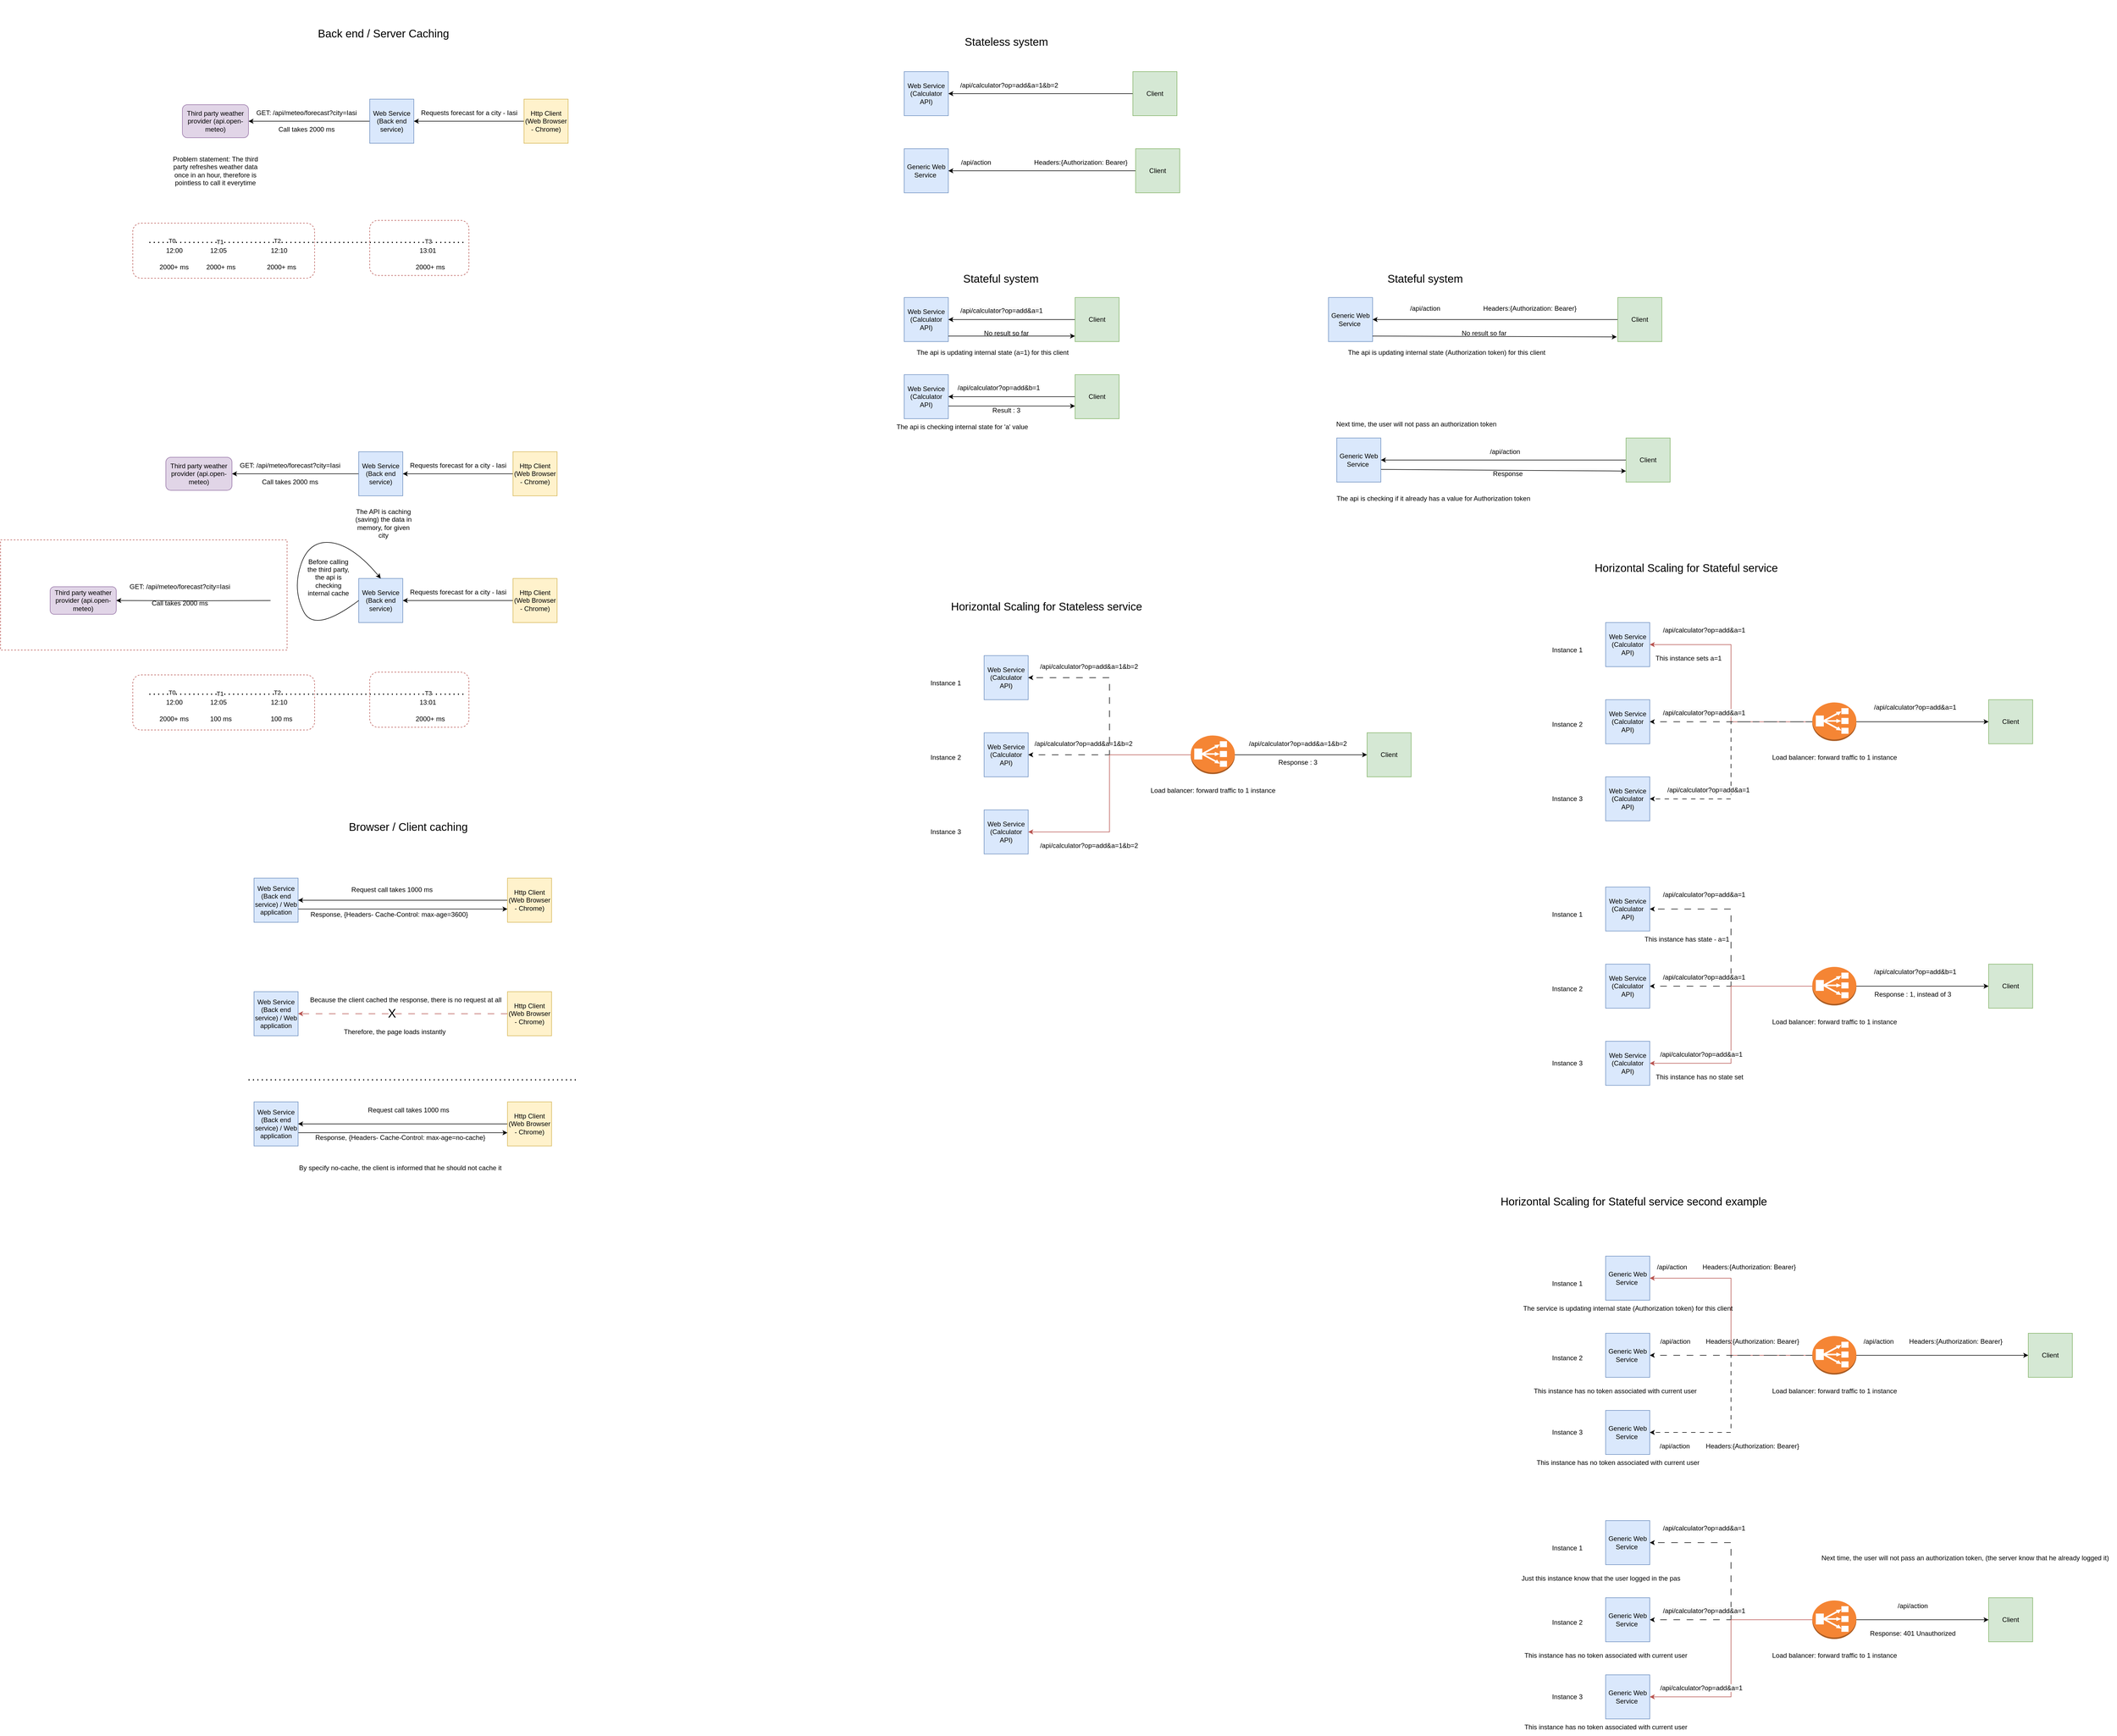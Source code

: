 <mxfile version="20.8.23" type="device"><diagram name="Pagina-1" id="4Ygib3siv7Qyeerokqkb"><mxGraphModel dx="5227" dy="1890" grid="1" gridSize="10" guides="1" tooltips="1" connect="1" arrows="1" fold="1" page="1" pageScale="1" pageWidth="827" pageHeight="1169" math="0" shadow="0"><root><mxCell id="0"/><mxCell id="1" parent="0"/><mxCell id="aQKAOnEq_MEH_mEKlE9x-1" value="&lt;font style=&quot;font-size: 20px;&quot;&gt;Stateless system&lt;/font&gt;" style="text;html=1;align=center;verticalAlign=middle;resizable=0;points=[];autosize=1;strokeColor=none;fillColor=none;" parent="1" vertex="1"><mxGeometry x="120" y="135" width="170" height="40" as="geometry"/></mxCell><mxCell id="aQKAOnEq_MEH_mEKlE9x-4" style="edgeStyle=orthogonalEdgeStyle;rounded=0;orthogonalLoop=1;jettySize=auto;html=1;entryX=1;entryY=0.5;entryDx=0;entryDy=0;" parent="1" source="aQKAOnEq_MEH_mEKlE9x-2" target="aQKAOnEq_MEH_mEKlE9x-3" edge="1"><mxGeometry relative="1" as="geometry"/></mxCell><mxCell id="aQKAOnEq_MEH_mEKlE9x-2" value="Client" style="whiteSpace=wrap;html=1;aspect=fixed;fillColor=#d5e8d4;strokeColor=#82b366;" parent="1" vertex="1"><mxGeometry x="435" y="210" width="80" height="80" as="geometry"/></mxCell><mxCell id="aQKAOnEq_MEH_mEKlE9x-3" value="Web Service (Calculator API)" style="whiteSpace=wrap;html=1;aspect=fixed;fillColor=#dae8fc;strokeColor=#6c8ebf;" parent="1" vertex="1"><mxGeometry x="20" y="210" width="80" height="80" as="geometry"/></mxCell><mxCell id="aQKAOnEq_MEH_mEKlE9x-5" value="/api/calculator?op=add&amp;amp;a=1&amp;amp;b=2" style="text;html=1;align=center;verticalAlign=middle;resizable=0;points=[];autosize=1;strokeColor=none;fillColor=none;" parent="1" vertex="1"><mxGeometry x="110" y="220" width="200" height="30" as="geometry"/></mxCell><mxCell id="aQKAOnEq_MEH_mEKlE9x-6" value="" style="endArrow=classic;html=1;rounded=0;exitX=1;exitY=0.75;exitDx=0;exitDy=0;entryX=0;entryY=0.75;entryDx=0;entryDy=0;" parent="1" edge="1"><mxGeometry width="50" height="50" relative="1" as="geometry"><mxPoint x="100" y="817" as="sourcePoint"/><mxPoint x="330" y="817" as="targetPoint"/></mxGeometry></mxCell><mxCell id="aQKAOnEq_MEH_mEKlE9x-7" value="Result : 3" style="text;html=1;align=center;verticalAlign=middle;resizable=0;points=[];autosize=1;strokeColor=none;fillColor=none;" parent="1" vertex="1"><mxGeometry x="170" y="810" width="70" height="30" as="geometry"/></mxCell><mxCell id="aQKAOnEq_MEH_mEKlE9x-8" value="Web Service (Calculator API)" style="whiteSpace=wrap;html=1;aspect=fixed;fillColor=#dae8fc;strokeColor=#6c8ebf;" parent="1" vertex="1"><mxGeometry x="20" y="620" width="80" height="80" as="geometry"/></mxCell><mxCell id="aQKAOnEq_MEH_mEKlE9x-10" style="edgeStyle=orthogonalEdgeStyle;rounded=0;orthogonalLoop=1;jettySize=auto;html=1;entryX=1;entryY=0.5;entryDx=0;entryDy=0;" parent="1" source="aQKAOnEq_MEH_mEKlE9x-9" target="aQKAOnEq_MEH_mEKlE9x-8" edge="1"><mxGeometry relative="1" as="geometry"/></mxCell><mxCell id="aQKAOnEq_MEH_mEKlE9x-9" value="Client" style="whiteSpace=wrap;html=1;aspect=fixed;fillColor=#d5e8d4;strokeColor=#82b366;" parent="1" vertex="1"><mxGeometry x="330" y="620" width="80" height="80" as="geometry"/></mxCell><mxCell id="aQKAOnEq_MEH_mEKlE9x-11" value="&lt;span style=&quot;color: rgb(0, 0, 0); font-family: Helvetica; font-size: 12px; font-style: normal; font-variant-ligatures: normal; font-variant-caps: normal; font-weight: 400; letter-spacing: normal; orphans: 2; text-align: center; text-indent: 0px; text-transform: none; widows: 2; word-spacing: 0px; -webkit-text-stroke-width: 0px; background-color: rgb(251, 251, 251); text-decoration-thickness: initial; text-decoration-style: initial; text-decoration-color: initial; float: none; display: inline !important;&quot;&gt;/api/calculator?op=add&amp;amp;a=1&lt;/span&gt;" style="text;whiteSpace=wrap;html=1;" parent="1" vertex="1"><mxGeometry x="120" y="630" width="210" height="40" as="geometry"/></mxCell><mxCell id="aQKAOnEq_MEH_mEKlE9x-12" value="Web Service (Calculator API)" style="whiteSpace=wrap;html=1;aspect=fixed;fillColor=#dae8fc;strokeColor=#6c8ebf;" parent="1" vertex="1"><mxGeometry x="20" y="760" width="80" height="80" as="geometry"/></mxCell><mxCell id="aQKAOnEq_MEH_mEKlE9x-13" style="edgeStyle=orthogonalEdgeStyle;rounded=0;orthogonalLoop=1;jettySize=auto;html=1;entryX=1;entryY=0.5;entryDx=0;entryDy=0;" parent="1" source="aQKAOnEq_MEH_mEKlE9x-14" target="aQKAOnEq_MEH_mEKlE9x-12" edge="1"><mxGeometry relative="1" as="geometry"/></mxCell><mxCell id="aQKAOnEq_MEH_mEKlE9x-14" value="Client" style="whiteSpace=wrap;html=1;aspect=fixed;fillColor=#d5e8d4;strokeColor=#82b366;" parent="1" vertex="1"><mxGeometry x="330" y="760" width="80" height="80" as="geometry"/></mxCell><mxCell id="aQKAOnEq_MEH_mEKlE9x-15" value="&lt;span style=&quot;color: rgb(0, 0, 0); font-family: Helvetica; font-size: 12px; font-style: normal; font-variant-ligatures: normal; font-variant-caps: normal; font-weight: 400; letter-spacing: normal; orphans: 2; text-align: center; text-indent: 0px; text-transform: none; widows: 2; word-spacing: 0px; -webkit-text-stroke-width: 0px; background-color: rgb(251, 251, 251); text-decoration-thickness: initial; text-decoration-style: initial; text-decoration-color: initial; float: none; display: inline !important;&quot;&gt;/api/calculator?op=add&amp;amp;b=1&lt;/span&gt;" style="text;whiteSpace=wrap;html=1;" parent="1" vertex="1"><mxGeometry x="115" y="770" width="210" height="40" as="geometry"/></mxCell><mxCell id="aQKAOnEq_MEH_mEKlE9x-17" value="" style="shape=image;html=1;verticalAlign=top;verticalLabelPosition=bottom;labelBackgroundColor=#ffffff;imageAspect=0;aspect=fixed;image=https://cdn4.iconfinder.com/data/icons/ionicons/512/icon-ios7-refresh-empty-128.png" parent="1" vertex="1"><mxGeometry x="24" y="710" width="20" height="20" as="geometry"/></mxCell><mxCell id="aQKAOnEq_MEH_mEKlE9x-18" value="The api is updating internal state (a=1) for this client" style="text;html=1;align=center;verticalAlign=middle;resizable=0;points=[];autosize=1;strokeColor=none;fillColor=none;" parent="1" vertex="1"><mxGeometry x="30" y="705" width="300" height="30" as="geometry"/></mxCell><mxCell id="aQKAOnEq_MEH_mEKlE9x-19" value="" style="endArrow=classic;html=1;rounded=0;" parent="1" edge="1"><mxGeometry width="50" height="50" relative="1" as="geometry"><mxPoint x="100" y="690" as="sourcePoint"/><mxPoint x="330" y="690" as="targetPoint"/></mxGeometry></mxCell><mxCell id="aQKAOnEq_MEH_mEKlE9x-20" value="No result so far" style="text;html=1;align=center;verticalAlign=middle;resizable=0;points=[];autosize=1;strokeColor=none;fillColor=none;" parent="1" vertex="1"><mxGeometry x="155" y="670" width="100" height="30" as="geometry"/></mxCell><mxCell id="aQKAOnEq_MEH_mEKlE9x-22" value="The api is checking internal state for 'a' value" style="text;html=1;align=center;verticalAlign=middle;resizable=0;points=[];autosize=1;strokeColor=none;fillColor=none;" parent="1" vertex="1"><mxGeometry x="-5" y="840" width="260" height="30" as="geometry"/></mxCell><mxCell id="aQKAOnEq_MEH_mEKlE9x-23" value="&lt;font style=&quot;font-size: 20px;&quot;&gt;Stateful system&lt;/font&gt;" style="text;html=1;align=center;verticalAlign=middle;resizable=0;points=[];autosize=1;strokeColor=none;fillColor=none;" parent="1" vertex="1"><mxGeometry x="115" y="565" width="160" height="40" as="geometry"/></mxCell><mxCell id="aQKAOnEq_MEH_mEKlE9x-24" style="edgeStyle=orthogonalEdgeStyle;rounded=0;orthogonalLoop=1;jettySize=auto;html=1;entryX=1;entryY=0.5;entryDx=0;entryDy=0;" parent="1" source="aQKAOnEq_MEH_mEKlE9x-25" target="aQKAOnEq_MEH_mEKlE9x-26" edge="1"><mxGeometry relative="1" as="geometry"/></mxCell><mxCell id="aQKAOnEq_MEH_mEKlE9x-25" value="Client" style="whiteSpace=wrap;html=1;aspect=fixed;fillColor=#d5e8d4;strokeColor=#82b366;" parent="1" vertex="1"><mxGeometry x="440" y="350" width="80" height="80" as="geometry"/></mxCell><mxCell id="aQKAOnEq_MEH_mEKlE9x-26" value="Generic Web Service&amp;nbsp;" style="whiteSpace=wrap;html=1;aspect=fixed;fillColor=#dae8fc;strokeColor=#6c8ebf;" parent="1" vertex="1"><mxGeometry x="20" y="350" width="80" height="80" as="geometry"/></mxCell><mxCell id="aQKAOnEq_MEH_mEKlE9x-27" value="/api/action" style="text;html=1;align=center;verticalAlign=middle;resizable=0;points=[];autosize=1;strokeColor=none;fillColor=none;" parent="1" vertex="1"><mxGeometry x="110" y="360" width="80" height="30" as="geometry"/></mxCell><mxCell id="aQKAOnEq_MEH_mEKlE9x-28" value="Headers:{Authorization: Bearer}" style="text;html=1;align=center;verticalAlign=middle;resizable=0;points=[];autosize=1;strokeColor=none;fillColor=none;" parent="1" vertex="1"><mxGeometry x="245" y="360" width="190" height="30" as="geometry"/></mxCell><mxCell id="aQKAOnEq_MEH_mEKlE9x-29" value="" style="endArrow=classic;html=1;rounded=0;exitX=1;exitY=0.75;exitDx=0;exitDy=0;entryX=0;entryY=0.75;entryDx=0;entryDy=0;" parent="1" target="aQKAOnEq_MEH_mEKlE9x-37" edge="1"><mxGeometry width="50" height="50" relative="1" as="geometry"><mxPoint x="885" y="932" as="sourcePoint"/><mxPoint x="1115" y="932" as="targetPoint"/></mxGeometry></mxCell><mxCell id="aQKAOnEq_MEH_mEKlE9x-30" value="Response" style="text;html=1;align=center;verticalAlign=middle;resizable=0;points=[];autosize=1;strokeColor=none;fillColor=none;" parent="1" vertex="1"><mxGeometry x="1075" y="925" width="80" height="30" as="geometry"/></mxCell><mxCell id="aQKAOnEq_MEH_mEKlE9x-31" value="Generic Web Service&amp;nbsp;" style="whiteSpace=wrap;html=1;aspect=fixed;fillColor=#dae8fc;strokeColor=#6c8ebf;" parent="1" vertex="1"><mxGeometry x="790" y="620" width="80" height="80" as="geometry"/></mxCell><mxCell id="aQKAOnEq_MEH_mEKlE9x-32" style="edgeStyle=orthogonalEdgeStyle;rounded=0;orthogonalLoop=1;jettySize=auto;html=1;entryX=1;entryY=0.5;entryDx=0;entryDy=0;" parent="1" source="aQKAOnEq_MEH_mEKlE9x-33" target="aQKAOnEq_MEH_mEKlE9x-31" edge="1"><mxGeometry relative="1" as="geometry"/></mxCell><mxCell id="aQKAOnEq_MEH_mEKlE9x-33" value="Client" style="whiteSpace=wrap;html=1;aspect=fixed;fillColor=#d5e8d4;strokeColor=#82b366;" parent="1" vertex="1"><mxGeometry x="1315" y="620" width="80" height="80" as="geometry"/></mxCell><mxCell id="aQKAOnEq_MEH_mEKlE9x-35" value="Generic Web Service&amp;nbsp;" style="whiteSpace=wrap;html=1;aspect=fixed;fillColor=#dae8fc;strokeColor=#6c8ebf;" parent="1" vertex="1"><mxGeometry x="805" y="875" width="80" height="80" as="geometry"/></mxCell><mxCell id="aQKAOnEq_MEH_mEKlE9x-36" style="edgeStyle=orthogonalEdgeStyle;rounded=0;orthogonalLoop=1;jettySize=auto;html=1;entryX=1;entryY=0.5;entryDx=0;entryDy=0;" parent="1" source="aQKAOnEq_MEH_mEKlE9x-37" target="aQKAOnEq_MEH_mEKlE9x-35" edge="1"><mxGeometry relative="1" as="geometry"/></mxCell><mxCell id="aQKAOnEq_MEH_mEKlE9x-37" value="Client" style="whiteSpace=wrap;html=1;aspect=fixed;fillColor=#d5e8d4;strokeColor=#82b366;" parent="1" vertex="1"><mxGeometry x="1330" y="875" width="80" height="80" as="geometry"/></mxCell><mxCell id="aQKAOnEq_MEH_mEKlE9x-39" value="" style="shape=image;html=1;verticalAlign=top;verticalLabelPosition=bottom;labelBackgroundColor=#ffffff;imageAspect=0;aspect=fixed;image=https://cdn4.iconfinder.com/data/icons/ionicons/512/icon-ios7-refresh-empty-128.png" parent="1" vertex="1"><mxGeometry x="794" y="710" width="20" height="20" as="geometry"/></mxCell><mxCell id="aQKAOnEq_MEH_mEKlE9x-40" value="The api is updating internal state (Authorization token) for this client" style="text;html=1;align=center;verticalAlign=middle;resizable=0;points=[];autosize=1;strokeColor=none;fillColor=none;" parent="1" vertex="1"><mxGeometry x="814" y="705" width="380" height="30" as="geometry"/></mxCell><mxCell id="aQKAOnEq_MEH_mEKlE9x-41" value="" style="endArrow=classic;html=1;rounded=0;entryX=-0.023;entryY=0.894;entryDx=0;entryDy=0;entryPerimeter=0;" parent="1" target="aQKAOnEq_MEH_mEKlE9x-33" edge="1"><mxGeometry width="50" height="50" relative="1" as="geometry"><mxPoint x="870" y="690" as="sourcePoint"/><mxPoint x="1100" y="690" as="targetPoint"/></mxGeometry></mxCell><mxCell id="aQKAOnEq_MEH_mEKlE9x-42" value="No result so far" style="text;html=1;align=center;verticalAlign=middle;resizable=0;points=[];autosize=1;strokeColor=none;fillColor=none;" parent="1" vertex="1"><mxGeometry x="1022" y="670" width="100" height="30" as="geometry"/></mxCell><mxCell id="aQKAOnEq_MEH_mEKlE9x-43" value="The api is checking if it already has a value for Authorization token" style="text;html=1;align=center;verticalAlign=middle;resizable=0;points=[];autosize=1;strokeColor=none;fillColor=none;" parent="1" vertex="1"><mxGeometry x="790" y="970" width="380" height="30" as="geometry"/></mxCell><mxCell id="aQKAOnEq_MEH_mEKlE9x-44" value="&lt;font style=&quot;font-size: 20px;&quot;&gt;Stateful system&lt;/font&gt;" style="text;html=1;align=center;verticalAlign=middle;resizable=0;points=[];autosize=1;strokeColor=none;fillColor=none;" parent="1" vertex="1"><mxGeometry x="885" y="565" width="160" height="40" as="geometry"/></mxCell><mxCell id="aQKAOnEq_MEH_mEKlE9x-45" value="/api/action" style="text;html=1;align=center;verticalAlign=middle;resizable=0;points=[];autosize=1;strokeColor=none;fillColor=none;" parent="1" vertex="1"><mxGeometry x="925" y="625" width="80" height="30" as="geometry"/></mxCell><mxCell id="aQKAOnEq_MEH_mEKlE9x-46" value="Headers:{Authorization: Bearer}" style="text;html=1;align=center;verticalAlign=middle;resizable=0;points=[];autosize=1;strokeColor=none;fillColor=none;" parent="1" vertex="1"><mxGeometry x="1060" y="625" width="190" height="30" as="geometry"/></mxCell><mxCell id="aQKAOnEq_MEH_mEKlE9x-48" value="/api/action" style="text;html=1;align=center;verticalAlign=middle;resizable=0;points=[];autosize=1;strokeColor=none;fillColor=none;" parent="1" vertex="1"><mxGeometry x="1070" y="885" width="80" height="30" as="geometry"/></mxCell><mxCell id="aQKAOnEq_MEH_mEKlE9x-49" value="Next time, the user will not pass an authorization token" style="text;html=1;align=center;verticalAlign=middle;resizable=0;points=[];autosize=1;strokeColor=none;fillColor=none;" parent="1" vertex="1"><mxGeometry x="794" y="835" width="310" height="30" as="geometry"/></mxCell><mxCell id="aQKAOnEq_MEH_mEKlE9x-51" value="&lt;font style=&quot;font-size: 20px;&quot;&gt;Back end / Server Caching&lt;/font&gt;" style="text;html=1;strokeColor=none;fillColor=none;align=center;verticalAlign=middle;whiteSpace=wrap;rounded=0;" parent="1" vertex="1"><mxGeometry x="-1105" y="80" width="360" height="120" as="geometry"/></mxCell><mxCell id="aQKAOnEq_MEH_mEKlE9x-56" style="edgeStyle=orthogonalEdgeStyle;rounded=0;orthogonalLoop=1;jettySize=auto;html=1;entryX=1;entryY=0.5;entryDx=0;entryDy=0;" parent="1" source="aQKAOnEq_MEH_mEKlE9x-53" target="aQKAOnEq_MEH_mEKlE9x-55" edge="1"><mxGeometry relative="1" as="geometry"/></mxCell><mxCell id="aQKAOnEq_MEH_mEKlE9x-53" value="Web Service (Back end service)" style="whiteSpace=wrap;html=1;aspect=fixed;fillColor=#dae8fc;strokeColor=#6c8ebf;" parent="1" vertex="1"><mxGeometry x="-950" y="260" width="80" height="80" as="geometry"/></mxCell><mxCell id="aQKAOnEq_MEH_mEKlE9x-63" style="edgeStyle=orthogonalEdgeStyle;rounded=0;orthogonalLoop=1;jettySize=auto;html=1;" parent="1" source="aQKAOnEq_MEH_mEKlE9x-54" target="aQKAOnEq_MEH_mEKlE9x-53" edge="1"><mxGeometry relative="1" as="geometry"/></mxCell><mxCell id="aQKAOnEq_MEH_mEKlE9x-54" value="Http Client&lt;br&gt;(Web Browser - Chrome)" style="whiteSpace=wrap;html=1;aspect=fixed;fillColor=#fff2cc;strokeColor=#d6b656;" parent="1" vertex="1"><mxGeometry x="-670" y="260" width="80" height="80" as="geometry"/></mxCell><mxCell id="aQKAOnEq_MEH_mEKlE9x-55" value="Third party weather provider (api.open-meteo)" style="rounded=1;whiteSpace=wrap;html=1;fillColor=#e1d5e7;strokeColor=#9673a6;" parent="1" vertex="1"><mxGeometry x="-1290" y="270" width="120" height="60" as="geometry"/></mxCell><mxCell id="aQKAOnEq_MEH_mEKlE9x-60" value="Problem statement: The third party refreshes weather data once in an hour, therefore is pointless to call it everytime" style="text;html=1;strokeColor=none;fillColor=none;align=center;verticalAlign=middle;whiteSpace=wrap;rounded=0;" parent="1" vertex="1"><mxGeometry x="-1310" y="320" width="160" height="140" as="geometry"/></mxCell><mxCell id="aQKAOnEq_MEH_mEKlE9x-61" value="GET: /api/meteo/forecast?city=Iasi" style="text;html=1;align=center;verticalAlign=middle;resizable=0;points=[];autosize=1;strokeColor=none;fillColor=none;" parent="1" vertex="1"><mxGeometry x="-1170" y="270" width="210" height="30" as="geometry"/></mxCell><mxCell id="aQKAOnEq_MEH_mEKlE9x-62" value="Call takes 2000 ms" style="text;html=1;align=center;verticalAlign=middle;resizable=0;points=[];autosize=1;strokeColor=none;fillColor=none;" parent="1" vertex="1"><mxGeometry x="-1130" y="300" width="130" height="30" as="geometry"/></mxCell><mxCell id="aQKAOnEq_MEH_mEKlE9x-64" value="" style="endArrow=none;dashed=1;html=1;dashPattern=1 3;strokeWidth=2;rounded=0;" parent="1" edge="1"><mxGeometry width="50" height="50" relative="1" as="geometry"><mxPoint x="-1350" y="520" as="sourcePoint"/><mxPoint x="-780" y="520" as="targetPoint"/></mxGeometry></mxCell><mxCell id="aQKAOnEq_MEH_mEKlE9x-65" value="T0" style="edgeLabel;html=1;align=center;verticalAlign=middle;resizable=0;points=[];" parent="aQKAOnEq_MEH_mEKlE9x-64" vertex="1" connectable="0"><mxGeometry x="-0.858" y="3" relative="1" as="geometry"><mxPoint as="offset"/></mxGeometry></mxCell><mxCell id="aQKAOnEq_MEH_mEKlE9x-70" value="T1" style="edgeLabel;html=1;align=center;verticalAlign=middle;resizable=0;points=[];" parent="aQKAOnEq_MEH_mEKlE9x-64" vertex="1" connectable="0"><mxGeometry x="-0.551" y="1" relative="1" as="geometry"><mxPoint as="offset"/></mxGeometry></mxCell><mxCell id="aQKAOnEq_MEH_mEKlE9x-76" value="T2" style="edgeLabel;html=1;align=center;verticalAlign=middle;resizable=0;points=[];" parent="aQKAOnEq_MEH_mEKlE9x-64" vertex="1" connectable="0"><mxGeometry x="-0.188" y="3" relative="1" as="geometry"><mxPoint as="offset"/></mxGeometry></mxCell><mxCell id="aQKAOnEq_MEH_mEKlE9x-78" value="T3" style="edgeLabel;html=1;align=center;verticalAlign=middle;resizable=0;points=[];" parent="aQKAOnEq_MEH_mEKlE9x-64" vertex="1" connectable="0"><mxGeometry x="0.773" y="2" relative="1" as="geometry"><mxPoint as="offset"/></mxGeometry></mxCell><mxCell id="aQKAOnEq_MEH_mEKlE9x-66" value="12:00" style="text;html=1;align=center;verticalAlign=middle;resizable=0;points=[];autosize=1;strokeColor=none;fillColor=none;" parent="1" vertex="1"><mxGeometry x="-1330" y="520" width="50" height="30" as="geometry"/></mxCell><mxCell id="aQKAOnEq_MEH_mEKlE9x-72" value="12:05" style="text;html=1;align=center;verticalAlign=middle;resizable=0;points=[];autosize=1;strokeColor=none;fillColor=none;" parent="1" vertex="1"><mxGeometry x="-1250" y="520" width="50" height="30" as="geometry"/></mxCell><mxCell id="aQKAOnEq_MEH_mEKlE9x-77" value="12:10" style="text;html=1;align=center;verticalAlign=middle;resizable=0;points=[];autosize=1;strokeColor=none;fillColor=none;" parent="1" vertex="1"><mxGeometry x="-1140" y="520" width="50" height="30" as="geometry"/></mxCell><mxCell id="aQKAOnEq_MEH_mEKlE9x-79" value="13:01" style="text;html=1;align=center;verticalAlign=middle;resizable=0;points=[];autosize=1;strokeColor=none;fillColor=none;" parent="1" vertex="1"><mxGeometry x="-870" y="520" width="50" height="30" as="geometry"/></mxCell><mxCell id="aQKAOnEq_MEH_mEKlE9x-80" value="" style="rounded=1;whiteSpace=wrap;html=1;dashed=1;fillColor=none;strokeColor=#b85450;" parent="1" vertex="1"><mxGeometry x="-1380" y="485" width="330" height="100" as="geometry"/></mxCell><mxCell id="aQKAOnEq_MEH_mEKlE9x-81" value="" style="rounded=1;whiteSpace=wrap;html=1;dashed=1;fillColor=none;strokeColor=#b85450;" parent="1" vertex="1"><mxGeometry x="-950" y="480" width="180" height="100" as="geometry"/></mxCell><mxCell id="aQKAOnEq_MEH_mEKlE9x-83" value="2000+ ms" style="text;html=1;strokeColor=none;fillColor=none;align=center;verticalAlign=middle;whiteSpace=wrap;rounded=0;" parent="1" vertex="1"><mxGeometry x="-1335" y="550" width="60" height="30" as="geometry"/></mxCell><mxCell id="aQKAOnEq_MEH_mEKlE9x-84" value="2000+ ms" style="text;html=1;strokeColor=none;fillColor=none;align=center;verticalAlign=middle;whiteSpace=wrap;rounded=0;" parent="1" vertex="1"><mxGeometry x="-1250" y="550" width="60" height="30" as="geometry"/></mxCell><mxCell id="aQKAOnEq_MEH_mEKlE9x-85" value="2000+ ms" style="text;html=1;strokeColor=none;fillColor=none;align=center;verticalAlign=middle;whiteSpace=wrap;rounded=0;" parent="1" vertex="1"><mxGeometry x="-1140" y="550" width="60" height="30" as="geometry"/></mxCell><mxCell id="aQKAOnEq_MEH_mEKlE9x-86" value="2000+ ms" style="text;html=1;strokeColor=none;fillColor=none;align=center;verticalAlign=middle;whiteSpace=wrap;rounded=0;" parent="1" vertex="1"><mxGeometry x="-870" y="550" width="60" height="30" as="geometry"/></mxCell><mxCell id="aQKAOnEq_MEH_mEKlE9x-87" style="edgeStyle=orthogonalEdgeStyle;rounded=0;orthogonalLoop=1;jettySize=auto;html=1;entryX=1;entryY=0.5;entryDx=0;entryDy=0;exitX=0;exitY=0.5;exitDx=0;exitDy=0;" parent="1" source="aQKAOnEq_MEH_mEKlE9x-88" target="aQKAOnEq_MEH_mEKlE9x-91" edge="1"><mxGeometry relative="1" as="geometry"><mxPoint x="-980" y="940" as="sourcePoint"/></mxGeometry></mxCell><mxCell id="aQKAOnEq_MEH_mEKlE9x-88" value="Web Service (Back end service)" style="whiteSpace=wrap;html=1;aspect=fixed;fillColor=#dae8fc;strokeColor=#6c8ebf;" parent="1" vertex="1"><mxGeometry x="-970" y="900" width="80" height="80" as="geometry"/></mxCell><mxCell id="aQKAOnEq_MEH_mEKlE9x-89" style="edgeStyle=orthogonalEdgeStyle;rounded=0;orthogonalLoop=1;jettySize=auto;html=1;" parent="1" source="aQKAOnEq_MEH_mEKlE9x-90" target="aQKAOnEq_MEH_mEKlE9x-88" edge="1"><mxGeometry relative="1" as="geometry"/></mxCell><mxCell id="aQKAOnEq_MEH_mEKlE9x-90" value="Http Client&lt;br&gt;(Web Browser - Chrome)" style="whiteSpace=wrap;html=1;aspect=fixed;fillColor=#fff2cc;strokeColor=#d6b656;" parent="1" vertex="1"><mxGeometry x="-690" y="900" width="80" height="80" as="geometry"/></mxCell><mxCell id="aQKAOnEq_MEH_mEKlE9x-91" value="Third party weather provider (api.open-meteo)" style="rounded=1;whiteSpace=wrap;html=1;fillColor=#e1d5e7;strokeColor=#9673a6;" parent="1" vertex="1"><mxGeometry x="-1320" y="910" width="120" height="60" as="geometry"/></mxCell><mxCell id="aQKAOnEq_MEH_mEKlE9x-92" value="GET: /api/meteo/forecast?city=Iasi" style="text;html=1;align=center;verticalAlign=middle;resizable=0;points=[];autosize=1;strokeColor=none;fillColor=none;" parent="1" vertex="1"><mxGeometry x="-1200" y="910" width="210" height="30" as="geometry"/></mxCell><mxCell id="aQKAOnEq_MEH_mEKlE9x-93" value="Call takes 2000 ms" style="text;html=1;align=center;verticalAlign=middle;resizable=0;points=[];autosize=1;strokeColor=none;fillColor=none;" parent="1" vertex="1"><mxGeometry x="-1160" y="940" width="130" height="30" as="geometry"/></mxCell><mxCell id="aQKAOnEq_MEH_mEKlE9x-94" value="Requests forecast for a city - Iasi" style="text;html=1;align=center;verticalAlign=middle;resizable=0;points=[];autosize=1;strokeColor=none;fillColor=none;" parent="1" vertex="1"><mxGeometry x="-890" y="910" width="200" height="30" as="geometry"/></mxCell><mxCell id="aQKAOnEq_MEH_mEKlE9x-95" value="Requests forecast for a city - Iasi" style="text;html=1;align=center;verticalAlign=middle;resizable=0;points=[];autosize=1;strokeColor=none;fillColor=none;" parent="1" vertex="1"><mxGeometry x="-870" y="270" width="200" height="30" as="geometry"/></mxCell><mxCell id="aQKAOnEq_MEH_mEKlE9x-96" value="The API is caching (saving) the data in memory, for given city" style="text;html=1;strokeColor=none;fillColor=none;align=center;verticalAlign=middle;whiteSpace=wrap;rounded=0;" parent="1" vertex="1"><mxGeometry x="-980" y="990" width="110" height="80" as="geometry"/></mxCell><mxCell id="aQKAOnEq_MEH_mEKlE9x-101" style="edgeStyle=orthogonalEdgeStyle;rounded=0;orthogonalLoop=1;jettySize=auto;html=1;entryX=1;entryY=0.5;entryDx=0;entryDy=0;" parent="1" target="aQKAOnEq_MEH_mEKlE9x-105" edge="1"><mxGeometry relative="1" as="geometry"><mxPoint x="-1130" y="1170" as="sourcePoint"/></mxGeometry></mxCell><mxCell id="aQKAOnEq_MEH_mEKlE9x-102" value="Web Service (Back end service)" style="whiteSpace=wrap;html=1;aspect=fixed;fillColor=#dae8fc;strokeColor=#6c8ebf;" parent="1" vertex="1"><mxGeometry x="-970" y="1130" width="80" height="80" as="geometry"/></mxCell><mxCell id="aQKAOnEq_MEH_mEKlE9x-103" style="edgeStyle=orthogonalEdgeStyle;rounded=0;orthogonalLoop=1;jettySize=auto;html=1;" parent="1" source="aQKAOnEq_MEH_mEKlE9x-104" target="aQKAOnEq_MEH_mEKlE9x-102" edge="1"><mxGeometry relative="1" as="geometry"/></mxCell><mxCell id="aQKAOnEq_MEH_mEKlE9x-104" value="Http Client&lt;br&gt;(Web Browser - Chrome)" style="whiteSpace=wrap;html=1;aspect=fixed;fillColor=#fff2cc;strokeColor=#d6b656;" parent="1" vertex="1"><mxGeometry x="-690" y="1130" width="80" height="80" as="geometry"/></mxCell><mxCell id="aQKAOnEq_MEH_mEKlE9x-105" value="Third party weather provider (api.open-meteo)" style="rounded=1;whiteSpace=wrap;html=1;fillColor=#e1d5e7;strokeColor=#9673a6;" parent="1" vertex="1"><mxGeometry x="-1530" y="1145" width="120" height="50" as="geometry"/></mxCell><mxCell id="aQKAOnEq_MEH_mEKlE9x-106" value="GET: /api/meteo/forecast?city=Iasi" style="text;html=1;align=center;verticalAlign=middle;resizable=0;points=[];autosize=1;strokeColor=none;fillColor=none;" parent="1" vertex="1"><mxGeometry x="-1400" y="1130" width="210" height="30" as="geometry"/></mxCell><mxCell id="aQKAOnEq_MEH_mEKlE9x-107" value="Call takes 2000 ms" style="text;html=1;align=center;verticalAlign=middle;resizable=0;points=[];autosize=1;strokeColor=none;fillColor=none;" parent="1" vertex="1"><mxGeometry x="-1360" y="1160" width="130" height="30" as="geometry"/></mxCell><mxCell id="aQKAOnEq_MEH_mEKlE9x-108" value="Requests forecast for a city - Iasi" style="text;html=1;align=center;verticalAlign=middle;resizable=0;points=[];autosize=1;strokeColor=none;fillColor=none;" parent="1" vertex="1"><mxGeometry x="-890" y="1140" width="200" height="30" as="geometry"/></mxCell><mxCell id="aQKAOnEq_MEH_mEKlE9x-111" value="" style="curved=1;endArrow=classic;html=1;rounded=0;entryX=0.5;entryY=0;entryDx=0;entryDy=0;" parent="1" target="aQKAOnEq_MEH_mEKlE9x-102" edge="1"><mxGeometry width="50" height="50" relative="1" as="geometry"><mxPoint x="-970" y="1170" as="sourcePoint"/><mxPoint x="-970" y="1120" as="targetPoint"/><Array as="points"><mxPoint x="-970" y="1170"/><mxPoint x="-1050" y="1230"/><mxPoint x="-1090" y="1150"/><mxPoint x="-1060" y="1060"/><mxPoint x="-980" y="1070"/></Array></mxGeometry></mxCell><mxCell id="aQKAOnEq_MEH_mEKlE9x-113" value="Before calling the third party, the api is checking internal cache" style="text;html=1;strokeColor=none;fillColor=none;align=center;verticalAlign=middle;whiteSpace=wrap;rounded=0;" parent="1" vertex="1"><mxGeometry x="-1070" y="1095" width="90" height="65" as="geometry"/></mxCell><mxCell id="aQKAOnEq_MEH_mEKlE9x-114" value="" style="rounded=0;whiteSpace=wrap;html=1;dashed=1;fillColor=none;strokeColor=#b85450;" parent="1" vertex="1"><mxGeometry x="-1620" y="1060" width="520" height="200" as="geometry"/></mxCell><mxCell id="aQKAOnEq_MEH_mEKlE9x-115" value="" style="endArrow=none;dashed=1;html=1;dashPattern=1 3;strokeWidth=2;rounded=0;" parent="1" edge="1"><mxGeometry width="50" height="50" relative="1" as="geometry"><mxPoint x="-1350" y="1340" as="sourcePoint"/><mxPoint x="-780" y="1340" as="targetPoint"/></mxGeometry></mxCell><mxCell id="aQKAOnEq_MEH_mEKlE9x-116" value="T0" style="edgeLabel;html=1;align=center;verticalAlign=middle;resizable=0;points=[];" parent="aQKAOnEq_MEH_mEKlE9x-115" vertex="1" connectable="0"><mxGeometry x="-0.858" y="3" relative="1" as="geometry"><mxPoint as="offset"/></mxGeometry></mxCell><mxCell id="aQKAOnEq_MEH_mEKlE9x-117" value="T1" style="edgeLabel;html=1;align=center;verticalAlign=middle;resizable=0;points=[];" parent="aQKAOnEq_MEH_mEKlE9x-115" vertex="1" connectable="0"><mxGeometry x="-0.551" y="1" relative="1" as="geometry"><mxPoint as="offset"/></mxGeometry></mxCell><mxCell id="aQKAOnEq_MEH_mEKlE9x-118" value="T2" style="edgeLabel;html=1;align=center;verticalAlign=middle;resizable=0;points=[];" parent="aQKAOnEq_MEH_mEKlE9x-115" vertex="1" connectable="0"><mxGeometry x="-0.188" y="3" relative="1" as="geometry"><mxPoint as="offset"/></mxGeometry></mxCell><mxCell id="aQKAOnEq_MEH_mEKlE9x-119" value="T3" style="edgeLabel;html=1;align=center;verticalAlign=middle;resizable=0;points=[];" parent="aQKAOnEq_MEH_mEKlE9x-115" vertex="1" connectable="0"><mxGeometry x="0.773" y="2" relative="1" as="geometry"><mxPoint as="offset"/></mxGeometry></mxCell><mxCell id="aQKAOnEq_MEH_mEKlE9x-120" value="12:00" style="text;html=1;align=center;verticalAlign=middle;resizable=0;points=[];autosize=1;strokeColor=none;fillColor=none;" parent="1" vertex="1"><mxGeometry x="-1330" y="1340" width="50" height="30" as="geometry"/></mxCell><mxCell id="aQKAOnEq_MEH_mEKlE9x-121" value="12:05" style="text;html=1;align=center;verticalAlign=middle;resizable=0;points=[];autosize=1;strokeColor=none;fillColor=none;" parent="1" vertex="1"><mxGeometry x="-1250" y="1340" width="50" height="30" as="geometry"/></mxCell><mxCell id="aQKAOnEq_MEH_mEKlE9x-122" value="12:10" style="text;html=1;align=center;verticalAlign=middle;resizable=0;points=[];autosize=1;strokeColor=none;fillColor=none;" parent="1" vertex="1"><mxGeometry x="-1140" y="1340" width="50" height="30" as="geometry"/></mxCell><mxCell id="aQKAOnEq_MEH_mEKlE9x-123" value="13:01" style="text;html=1;align=center;verticalAlign=middle;resizable=0;points=[];autosize=1;strokeColor=none;fillColor=none;" parent="1" vertex="1"><mxGeometry x="-870" y="1340" width="50" height="30" as="geometry"/></mxCell><mxCell id="aQKAOnEq_MEH_mEKlE9x-124" value="" style="rounded=1;whiteSpace=wrap;html=1;dashed=1;fillColor=none;strokeColor=#b85450;" parent="1" vertex="1"><mxGeometry x="-1380" y="1305" width="330" height="100" as="geometry"/></mxCell><mxCell id="aQKAOnEq_MEH_mEKlE9x-125" value="" style="rounded=1;whiteSpace=wrap;html=1;dashed=1;fillColor=none;strokeColor=#b85450;" parent="1" vertex="1"><mxGeometry x="-950" y="1300" width="180" height="100" as="geometry"/></mxCell><mxCell id="aQKAOnEq_MEH_mEKlE9x-126" value="2000+ ms" style="text;html=1;strokeColor=none;fillColor=none;align=center;verticalAlign=middle;whiteSpace=wrap;rounded=0;" parent="1" vertex="1"><mxGeometry x="-1335" y="1370" width="60" height="30" as="geometry"/></mxCell><mxCell id="aQKAOnEq_MEH_mEKlE9x-127" value="100 ms" style="text;html=1;strokeColor=none;fillColor=none;align=center;verticalAlign=middle;whiteSpace=wrap;rounded=0;" parent="1" vertex="1"><mxGeometry x="-1250" y="1370" width="60" height="30" as="geometry"/></mxCell><mxCell id="aQKAOnEq_MEH_mEKlE9x-128" value="100 ms" style="text;html=1;strokeColor=none;fillColor=none;align=center;verticalAlign=middle;whiteSpace=wrap;rounded=0;" parent="1" vertex="1"><mxGeometry x="-1140" y="1370" width="60" height="30" as="geometry"/></mxCell><mxCell id="aQKAOnEq_MEH_mEKlE9x-129" value="2000+ ms" style="text;html=1;strokeColor=none;fillColor=none;align=center;verticalAlign=middle;whiteSpace=wrap;rounded=0;" parent="1" vertex="1"><mxGeometry x="-870" y="1370" width="60" height="30" as="geometry"/></mxCell><mxCell id="iJ8y5fl3CrhjbuTxIyRG-3" value="Client" style="whiteSpace=wrap;html=1;aspect=fixed;fillColor=#d5e8d4;strokeColor=#82b366;" vertex="1" parent="1"><mxGeometry x="860" y="1410" width="80" height="80" as="geometry"/></mxCell><mxCell id="iJ8y5fl3CrhjbuTxIyRG-4" value="Web Service (Calculator API)" style="whiteSpace=wrap;html=1;aspect=fixed;fillColor=#dae8fc;strokeColor=#6c8ebf;" vertex="1" parent="1"><mxGeometry x="165" y="1270" width="80" height="80" as="geometry"/></mxCell><mxCell id="iJ8y5fl3CrhjbuTxIyRG-6" value="/api/calculator?op=add&amp;amp;a=1&amp;amp;b=2" style="text;html=1;align=center;verticalAlign=middle;resizable=0;points=[];autosize=1;strokeColor=none;fillColor=none;" vertex="1" parent="1"><mxGeometry x="634" y="1415" width="200" height="30" as="geometry"/></mxCell><mxCell id="iJ8y5fl3CrhjbuTxIyRG-11" style="edgeStyle=orthogonalEdgeStyle;rounded=0;orthogonalLoop=1;jettySize=auto;html=1;" edge="1" parent="1" source="iJ8y5fl3CrhjbuTxIyRG-10" target="iJ8y5fl3CrhjbuTxIyRG-3"><mxGeometry relative="1" as="geometry"/></mxCell><mxCell id="iJ8y5fl3CrhjbuTxIyRG-17" style="edgeStyle=orthogonalEdgeStyle;rounded=0;orthogonalLoop=1;jettySize=auto;html=1;entryX=1;entryY=0.5;entryDx=0;entryDy=0;dashed=1;dashPattern=12 12;" edge="1" parent="1" source="iJ8y5fl3CrhjbuTxIyRG-10" target="iJ8y5fl3CrhjbuTxIyRG-4"><mxGeometry relative="1" as="geometry"/></mxCell><mxCell id="iJ8y5fl3CrhjbuTxIyRG-18" style="edgeStyle=orthogonalEdgeStyle;rounded=0;orthogonalLoop=1;jettySize=auto;html=1;dashed=1;dashPattern=12 12;" edge="1" parent="1" source="iJ8y5fl3CrhjbuTxIyRG-10" target="iJ8y5fl3CrhjbuTxIyRG-12"><mxGeometry relative="1" as="geometry"/></mxCell><mxCell id="iJ8y5fl3CrhjbuTxIyRG-19" style="edgeStyle=orthogonalEdgeStyle;rounded=0;orthogonalLoop=1;jettySize=auto;html=1;entryX=1;entryY=0.5;entryDx=0;entryDy=0;fillColor=#f8cecc;strokeColor=#b85450;" edge="1" parent="1" source="iJ8y5fl3CrhjbuTxIyRG-10" target="iJ8y5fl3CrhjbuTxIyRG-13"><mxGeometry relative="1" as="geometry"/></mxCell><mxCell id="iJ8y5fl3CrhjbuTxIyRG-10" value="" style="outlineConnect=0;dashed=0;verticalLabelPosition=bottom;verticalAlign=top;align=center;html=1;shape=mxgraph.aws3.classic_load_balancer;fillColor=#F58534;gradientColor=none;" vertex="1" parent="1"><mxGeometry x="540" y="1415" width="80" height="70" as="geometry"/></mxCell><mxCell id="iJ8y5fl3CrhjbuTxIyRG-12" value="Web Service (Calculator API)" style="whiteSpace=wrap;html=1;aspect=fixed;fillColor=#dae8fc;strokeColor=#6c8ebf;" vertex="1" parent="1"><mxGeometry x="165" y="1410" width="80" height="80" as="geometry"/></mxCell><mxCell id="iJ8y5fl3CrhjbuTxIyRG-13" value="Web Service (Calculator API)" style="whiteSpace=wrap;html=1;aspect=fixed;fillColor=#dae8fc;strokeColor=#6c8ebf;" vertex="1" parent="1"><mxGeometry x="165" y="1550" width="80" height="80" as="geometry"/></mxCell><mxCell id="iJ8y5fl3CrhjbuTxIyRG-14" value="Instance 1" style="text;html=1;align=center;verticalAlign=middle;resizable=0;points=[];autosize=1;strokeColor=none;fillColor=none;" vertex="1" parent="1"><mxGeometry x="55" y="1305" width="80" height="30" as="geometry"/></mxCell><mxCell id="iJ8y5fl3CrhjbuTxIyRG-15" value="Instance 2" style="text;html=1;align=center;verticalAlign=middle;resizable=0;points=[];autosize=1;strokeColor=none;fillColor=none;" vertex="1" parent="1"><mxGeometry x="55" y="1440" width="80" height="30" as="geometry"/></mxCell><mxCell id="iJ8y5fl3CrhjbuTxIyRG-16" value="Instance 3" style="text;html=1;align=center;verticalAlign=middle;resizable=0;points=[];autosize=1;strokeColor=none;fillColor=none;" vertex="1" parent="1"><mxGeometry x="55" y="1575" width="80" height="30" as="geometry"/></mxCell><mxCell id="iJ8y5fl3CrhjbuTxIyRG-20" value="/api/calculator?op=add&amp;amp;a=1&amp;amp;b=2" style="text;html=1;align=center;verticalAlign=middle;resizable=0;points=[];autosize=1;strokeColor=none;fillColor=none;" vertex="1" parent="1"><mxGeometry x="255" y="1275" width="200" height="30" as="geometry"/></mxCell><mxCell id="iJ8y5fl3CrhjbuTxIyRG-21" value="/api/calculator?op=add&amp;amp;a=1&amp;amp;b=2" style="text;html=1;align=center;verticalAlign=middle;resizable=0;points=[];autosize=1;strokeColor=none;fillColor=none;" vertex="1" parent="1"><mxGeometry x="245" y="1415" width="200" height="30" as="geometry"/></mxCell><mxCell id="iJ8y5fl3CrhjbuTxIyRG-22" value="/api/calculator?op=add&amp;amp;a=1&amp;amp;b=2" style="text;html=1;align=center;verticalAlign=middle;resizable=0;points=[];autosize=1;strokeColor=none;fillColor=none;" vertex="1" parent="1"><mxGeometry x="255" y="1600" width="200" height="30" as="geometry"/></mxCell><mxCell id="iJ8y5fl3CrhjbuTxIyRG-23" value="Load balancer: forward traffic to 1 instance" style="text;html=1;align=center;verticalAlign=middle;resizable=0;points=[];autosize=1;strokeColor=none;fillColor=none;" vertex="1" parent="1"><mxGeometry x="455" y="1500" width="250" height="30" as="geometry"/></mxCell><mxCell id="iJ8y5fl3CrhjbuTxIyRG-24" value="Client" style="whiteSpace=wrap;html=1;aspect=fixed;fillColor=#d5e8d4;strokeColor=#82b366;" vertex="1" parent="1"><mxGeometry x="1988" y="1350" width="80" height="80" as="geometry"/></mxCell><mxCell id="iJ8y5fl3CrhjbuTxIyRG-25" value="Web Service (Calculator API)" style="whiteSpace=wrap;html=1;aspect=fixed;fillColor=#dae8fc;strokeColor=#6c8ebf;" vertex="1" parent="1"><mxGeometry x="1293" y="1210" width="80" height="80" as="geometry"/></mxCell><mxCell id="iJ8y5fl3CrhjbuTxIyRG-27" style="edgeStyle=orthogonalEdgeStyle;rounded=0;orthogonalLoop=1;jettySize=auto;html=1;" edge="1" parent="1" source="iJ8y5fl3CrhjbuTxIyRG-31" target="iJ8y5fl3CrhjbuTxIyRG-24"><mxGeometry relative="1" as="geometry"/></mxCell><mxCell id="iJ8y5fl3CrhjbuTxIyRG-28" style="edgeStyle=orthogonalEdgeStyle;rounded=0;orthogonalLoop=1;jettySize=auto;html=1;entryX=1;entryY=0.5;entryDx=0;entryDy=0;fillColor=#f8cecc;strokeColor=#b85450;" edge="1" parent="1" source="iJ8y5fl3CrhjbuTxIyRG-31" target="iJ8y5fl3CrhjbuTxIyRG-25"><mxGeometry relative="1" as="geometry"/></mxCell><mxCell id="iJ8y5fl3CrhjbuTxIyRG-29" style="edgeStyle=orthogonalEdgeStyle;rounded=0;orthogonalLoop=1;jettySize=auto;html=1;dashed=1;dashPattern=12 12;" edge="1" parent="1" source="iJ8y5fl3CrhjbuTxIyRG-31" target="iJ8y5fl3CrhjbuTxIyRG-32"><mxGeometry relative="1" as="geometry"/></mxCell><mxCell id="iJ8y5fl3CrhjbuTxIyRG-30" style="edgeStyle=orthogonalEdgeStyle;rounded=0;orthogonalLoop=1;jettySize=auto;html=1;entryX=1;entryY=0.5;entryDx=0;entryDy=0;dashed=1;dashPattern=8 8;" edge="1" parent="1" source="iJ8y5fl3CrhjbuTxIyRG-31" target="iJ8y5fl3CrhjbuTxIyRG-33"><mxGeometry relative="1" as="geometry"/></mxCell><mxCell id="iJ8y5fl3CrhjbuTxIyRG-31" value="" style="outlineConnect=0;dashed=0;verticalLabelPosition=bottom;verticalAlign=top;align=center;html=1;shape=mxgraph.aws3.classic_load_balancer;fillColor=#F58534;gradientColor=none;" vertex="1" parent="1"><mxGeometry x="1668" y="1355" width="80" height="70" as="geometry"/></mxCell><mxCell id="iJ8y5fl3CrhjbuTxIyRG-32" value="Web Service (Calculator API)" style="whiteSpace=wrap;html=1;aspect=fixed;fillColor=#dae8fc;strokeColor=#6c8ebf;" vertex="1" parent="1"><mxGeometry x="1293" y="1350" width="80" height="80" as="geometry"/></mxCell><mxCell id="iJ8y5fl3CrhjbuTxIyRG-33" value="Web Service (Calculator API)" style="whiteSpace=wrap;html=1;aspect=fixed;fillColor=#dae8fc;strokeColor=#6c8ebf;" vertex="1" parent="1"><mxGeometry x="1293" y="1490" width="80" height="80" as="geometry"/></mxCell><mxCell id="iJ8y5fl3CrhjbuTxIyRG-34" value="Instance 1" style="text;html=1;align=center;verticalAlign=middle;resizable=0;points=[];autosize=1;strokeColor=none;fillColor=none;" vertex="1" parent="1"><mxGeometry x="1183" y="1245" width="80" height="30" as="geometry"/></mxCell><mxCell id="iJ8y5fl3CrhjbuTxIyRG-35" value="Instance 2" style="text;html=1;align=center;verticalAlign=middle;resizable=0;points=[];autosize=1;strokeColor=none;fillColor=none;" vertex="1" parent="1"><mxGeometry x="1183" y="1380" width="80" height="30" as="geometry"/></mxCell><mxCell id="iJ8y5fl3CrhjbuTxIyRG-36" value="Instance 3" style="text;html=1;align=center;verticalAlign=middle;resizable=0;points=[];autosize=1;strokeColor=none;fillColor=none;" vertex="1" parent="1"><mxGeometry x="1183" y="1515" width="80" height="30" as="geometry"/></mxCell><mxCell id="iJ8y5fl3CrhjbuTxIyRG-40" value="Load balancer: forward traffic to 1 instance" style="text;html=1;align=center;verticalAlign=middle;resizable=0;points=[];autosize=1;strokeColor=none;fillColor=none;" vertex="1" parent="1"><mxGeometry x="1583" y="1440" width="250" height="30" as="geometry"/></mxCell><mxCell id="iJ8y5fl3CrhjbuTxIyRG-41" value="&amp;nbsp;Horizontal Scaling for Stateful service" style="text;html=1;align=center;verticalAlign=middle;resizable=0;points=[];autosize=1;strokeColor=none;fillColor=none;fontSize=20;" vertex="1" parent="1"><mxGeometry x="1256" y="1090" width="360" height="40" as="geometry"/></mxCell><mxCell id="iJ8y5fl3CrhjbuTxIyRG-42" value="&lt;span style=&quot;color: rgb(0, 0, 0); font-family: Helvetica; font-size: 12px; font-style: normal; font-variant-ligatures: normal; font-variant-caps: normal; font-weight: 400; letter-spacing: normal; orphans: 2; text-align: center; text-indent: 0px; text-transform: none; widows: 2; word-spacing: 0px; -webkit-text-stroke-width: 0px; background-color: rgb(251, 251, 251); text-decoration-thickness: initial; text-decoration-style: initial; text-decoration-color: initial; float: none; display: inline !important;&quot;&gt;/api/calculator?op=add&amp;amp;a=1&lt;/span&gt;" style="text;whiteSpace=wrap;html=1;" vertex="1" parent="1"><mxGeometry x="1778" y="1350" width="210" height="40" as="geometry"/></mxCell><mxCell id="iJ8y5fl3CrhjbuTxIyRG-43" value="&lt;span style=&quot;color: rgb(0, 0, 0); font-family: Helvetica; font-size: 12px; font-style: normal; font-variant-ligatures: normal; font-variant-caps: normal; font-weight: 400; letter-spacing: normal; orphans: 2; text-align: center; text-indent: 0px; text-transform: none; widows: 2; word-spacing: 0px; -webkit-text-stroke-width: 0px; background-color: rgb(251, 251, 251); text-decoration-thickness: initial; text-decoration-style: initial; text-decoration-color: initial; float: none; display: inline !important;&quot;&gt;/api/calculator?op=add&amp;amp;a=1&lt;/span&gt;" style="text;whiteSpace=wrap;html=1;" vertex="1" parent="1"><mxGeometry x="1395" y="1210" width="180" height="40" as="geometry"/></mxCell><mxCell id="iJ8y5fl3CrhjbuTxIyRG-44" value="&lt;span style=&quot;color: rgb(0, 0, 0); font-family: Helvetica; font-size: 12px; font-style: normal; font-variant-ligatures: normal; font-variant-caps: normal; font-weight: 400; letter-spacing: normal; orphans: 2; text-align: center; text-indent: 0px; text-transform: none; widows: 2; word-spacing: 0px; -webkit-text-stroke-width: 0px; background-color: rgb(251, 251, 251); text-decoration-thickness: initial; text-decoration-style: initial; text-decoration-color: initial; float: none; display: inline !important;&quot;&gt;/api/calculator?op=add&amp;amp;a=1&lt;/span&gt;" style="text;whiteSpace=wrap;html=1;" vertex="1" parent="1"><mxGeometry x="1395" y="1360" width="180" height="40" as="geometry"/></mxCell><mxCell id="iJ8y5fl3CrhjbuTxIyRG-45" value="&lt;span style=&quot;color: rgb(0, 0, 0); font-family: Helvetica; font-size: 12px; font-style: normal; font-variant-ligatures: normal; font-variant-caps: normal; font-weight: 400; letter-spacing: normal; orphans: 2; text-align: center; text-indent: 0px; text-transform: none; widows: 2; word-spacing: 0px; -webkit-text-stroke-width: 0px; background-color: rgb(251, 251, 251); text-decoration-thickness: initial; text-decoration-style: initial; text-decoration-color: initial; float: none; display: inline !important;&quot;&gt;/api/calculator?op=add&amp;amp;a=1&lt;/span&gt;" style="text;whiteSpace=wrap;html=1;" vertex="1" parent="1"><mxGeometry x="1403" y="1500" width="180" height="40" as="geometry"/></mxCell><mxCell id="iJ8y5fl3CrhjbuTxIyRG-46" value="Client" style="whiteSpace=wrap;html=1;aspect=fixed;fillColor=#d5e8d4;strokeColor=#82b366;" vertex="1" parent="1"><mxGeometry x="1988" y="1830" width="80" height="80" as="geometry"/></mxCell><mxCell id="iJ8y5fl3CrhjbuTxIyRG-47" value="Web Service (Calculator API)" style="whiteSpace=wrap;html=1;aspect=fixed;fillColor=#dae8fc;strokeColor=#6c8ebf;" vertex="1" parent="1"><mxGeometry x="1293" y="1690" width="80" height="80" as="geometry"/></mxCell><mxCell id="iJ8y5fl3CrhjbuTxIyRG-48" style="edgeStyle=orthogonalEdgeStyle;rounded=0;orthogonalLoop=1;jettySize=auto;html=1;" edge="1" parent="1" source="iJ8y5fl3CrhjbuTxIyRG-52" target="iJ8y5fl3CrhjbuTxIyRG-46"><mxGeometry relative="1" as="geometry"/></mxCell><mxCell id="iJ8y5fl3CrhjbuTxIyRG-49" style="edgeStyle=orthogonalEdgeStyle;rounded=0;orthogonalLoop=1;jettySize=auto;html=1;entryX=1;entryY=0.5;entryDx=0;entryDy=0;dashed=1;dashPattern=12 12;" edge="1" parent="1" source="iJ8y5fl3CrhjbuTxIyRG-52" target="iJ8y5fl3CrhjbuTxIyRG-47"><mxGeometry relative="1" as="geometry"/></mxCell><mxCell id="iJ8y5fl3CrhjbuTxIyRG-50" style="edgeStyle=orthogonalEdgeStyle;rounded=0;orthogonalLoop=1;jettySize=auto;html=1;dashed=1;dashPattern=12 12;" edge="1" parent="1" source="iJ8y5fl3CrhjbuTxIyRG-52" target="iJ8y5fl3CrhjbuTxIyRG-53"><mxGeometry relative="1" as="geometry"/></mxCell><mxCell id="iJ8y5fl3CrhjbuTxIyRG-51" style="edgeStyle=orthogonalEdgeStyle;rounded=0;orthogonalLoop=1;jettySize=auto;html=1;entryX=1;entryY=0.5;entryDx=0;entryDy=0;fillColor=#f8cecc;strokeColor=#b85450;" edge="1" parent="1" source="iJ8y5fl3CrhjbuTxIyRG-52" target="iJ8y5fl3CrhjbuTxIyRG-54"><mxGeometry relative="1" as="geometry"/></mxCell><mxCell id="iJ8y5fl3CrhjbuTxIyRG-52" value="" style="outlineConnect=0;dashed=0;verticalLabelPosition=bottom;verticalAlign=top;align=center;html=1;shape=mxgraph.aws3.classic_load_balancer;fillColor=#F58534;gradientColor=none;" vertex="1" parent="1"><mxGeometry x="1668" y="1835" width="80" height="70" as="geometry"/></mxCell><mxCell id="iJ8y5fl3CrhjbuTxIyRG-53" value="Web Service (Calculator API)" style="whiteSpace=wrap;html=1;aspect=fixed;fillColor=#dae8fc;strokeColor=#6c8ebf;" vertex="1" parent="1"><mxGeometry x="1293" y="1830" width="80" height="80" as="geometry"/></mxCell><mxCell id="iJ8y5fl3CrhjbuTxIyRG-54" value="Web Service (Calculator API)" style="whiteSpace=wrap;html=1;aspect=fixed;fillColor=#dae8fc;strokeColor=#6c8ebf;" vertex="1" parent="1"><mxGeometry x="1293" y="1970" width="80" height="80" as="geometry"/></mxCell><mxCell id="iJ8y5fl3CrhjbuTxIyRG-55" value="Instance 1" style="text;html=1;align=center;verticalAlign=middle;resizable=0;points=[];autosize=1;strokeColor=none;fillColor=none;" vertex="1" parent="1"><mxGeometry x="1183" y="1725" width="80" height="30" as="geometry"/></mxCell><mxCell id="iJ8y5fl3CrhjbuTxIyRG-56" value="Instance 2" style="text;html=1;align=center;verticalAlign=middle;resizable=0;points=[];autosize=1;strokeColor=none;fillColor=none;" vertex="1" parent="1"><mxGeometry x="1183" y="1860" width="80" height="30" as="geometry"/></mxCell><mxCell id="iJ8y5fl3CrhjbuTxIyRG-57" value="Instance 3" style="text;html=1;align=center;verticalAlign=middle;resizable=0;points=[];autosize=1;strokeColor=none;fillColor=none;" vertex="1" parent="1"><mxGeometry x="1183" y="1995" width="80" height="30" as="geometry"/></mxCell><mxCell id="iJ8y5fl3CrhjbuTxIyRG-58" value="Load balancer: forward traffic to 1 instance" style="text;html=1;align=center;verticalAlign=middle;resizable=0;points=[];autosize=1;strokeColor=none;fillColor=none;" vertex="1" parent="1"><mxGeometry x="1583" y="1920" width="250" height="30" as="geometry"/></mxCell><mxCell id="iJ8y5fl3CrhjbuTxIyRG-60" value="&lt;span style=&quot;color: rgb(0, 0, 0); font-family: Helvetica; font-size: 12px; font-style: normal; font-variant-ligatures: normal; font-variant-caps: normal; font-weight: 400; letter-spacing: normal; orphans: 2; text-align: center; text-indent: 0px; text-transform: none; widows: 2; word-spacing: 0px; -webkit-text-stroke-width: 0px; background-color: rgb(251, 251, 251); text-decoration-thickness: initial; text-decoration-style: initial; text-decoration-color: initial; float: none; display: inline !important;&quot;&gt;/api/calculator?op=add&amp;amp;b=1&lt;/span&gt;" style="text;whiteSpace=wrap;html=1;" vertex="1" parent="1"><mxGeometry x="1778" y="1830" width="210" height="40" as="geometry"/></mxCell><mxCell id="iJ8y5fl3CrhjbuTxIyRG-61" value="&lt;span style=&quot;color: rgb(0, 0, 0); font-family: Helvetica; font-size: 12px; font-style: normal; font-variant-ligatures: normal; font-variant-caps: normal; font-weight: 400; letter-spacing: normal; orphans: 2; text-align: center; text-indent: 0px; text-transform: none; widows: 2; word-spacing: 0px; -webkit-text-stroke-width: 0px; background-color: rgb(251, 251, 251); text-decoration-thickness: initial; text-decoration-style: initial; text-decoration-color: initial; float: none; display: inline !important;&quot;&gt;/api/calculator?op=add&amp;amp;a=1&lt;/span&gt;" style="text;whiteSpace=wrap;html=1;" vertex="1" parent="1"><mxGeometry x="1395" y="1690" width="180" height="40" as="geometry"/></mxCell><mxCell id="iJ8y5fl3CrhjbuTxIyRG-62" value="&lt;span style=&quot;color: rgb(0, 0, 0); font-family: Helvetica; font-size: 12px; font-style: normal; font-variant-ligatures: normal; font-variant-caps: normal; font-weight: 400; letter-spacing: normal; orphans: 2; text-align: center; text-indent: 0px; text-transform: none; widows: 2; word-spacing: 0px; -webkit-text-stroke-width: 0px; background-color: rgb(251, 251, 251); text-decoration-thickness: initial; text-decoration-style: initial; text-decoration-color: initial; float: none; display: inline !important;&quot;&gt;/api/calculator?op=add&amp;amp;a=1&lt;/span&gt;" style="text;whiteSpace=wrap;html=1;" vertex="1" parent="1"><mxGeometry x="1395" y="1840" width="180" height="40" as="geometry"/></mxCell><mxCell id="iJ8y5fl3CrhjbuTxIyRG-63" value="&lt;span style=&quot;color: rgb(0, 0, 0); font-family: Helvetica; font-size: 12px; font-style: normal; font-variant-ligatures: normal; font-variant-caps: normal; font-weight: 400; letter-spacing: normal; orphans: 2; text-align: center; text-indent: 0px; text-transform: none; widows: 2; word-spacing: 0px; -webkit-text-stroke-width: 0px; background-color: rgb(251, 251, 251); text-decoration-thickness: initial; text-decoration-style: initial; text-decoration-color: initial; float: none; display: inline !important;&quot;&gt;/api/calculator?op=add&amp;amp;a=1&lt;/span&gt;" style="text;whiteSpace=wrap;html=1;" vertex="1" parent="1"><mxGeometry x="1390" y="1980" width="180" height="40" as="geometry"/></mxCell><mxCell id="iJ8y5fl3CrhjbuTxIyRG-64" value="This instance sets a=1" style="text;html=1;align=center;verticalAlign=middle;resizable=0;points=[];autosize=1;strokeColor=none;fillColor=none;" vertex="1" parent="1"><mxGeometry x="1373" y="1260" width="140" height="30" as="geometry"/></mxCell><mxCell id="iJ8y5fl3CrhjbuTxIyRG-66" value="This instance has state - a=1" style="text;html=1;align=center;verticalAlign=middle;resizable=0;points=[];autosize=1;strokeColor=none;fillColor=none;" vertex="1" parent="1"><mxGeometry x="1350" y="1770" width="180" height="30" as="geometry"/></mxCell><mxCell id="iJ8y5fl3CrhjbuTxIyRG-67" value="This instance has no state set" style="text;html=1;align=center;verticalAlign=middle;resizable=0;points=[];autosize=1;strokeColor=none;fillColor=none;" vertex="1" parent="1"><mxGeometry x="1373" y="2020" width="180" height="30" as="geometry"/></mxCell><mxCell id="iJ8y5fl3CrhjbuTxIyRG-68" value="Response : 1, instead of 3" style="text;html=1;align=center;verticalAlign=middle;resizable=0;points=[];autosize=1;strokeColor=none;fillColor=none;" vertex="1" parent="1"><mxGeometry x="1770" y="1870" width="160" height="30" as="geometry"/></mxCell><mxCell id="iJ8y5fl3CrhjbuTxIyRG-69" value="&lt;font style=&quot;font-size: 12px;&quot;&gt;Response : 3&lt;/font&gt;" style="text;html=1;align=center;verticalAlign=middle;resizable=0;points=[];autosize=1;strokeColor=none;fillColor=none;fontSize=20;" vertex="1" parent="1"><mxGeometry x="689" y="1440" width="90" height="40" as="geometry"/></mxCell><mxCell id="iJ8y5fl3CrhjbuTxIyRG-70" value="&amp;nbsp;Horizontal Scaling for Stateless service" style="text;html=1;align=center;verticalAlign=middle;resizable=0;points=[];autosize=1;strokeColor=none;fillColor=none;fontSize=20;" vertex="1" parent="1"><mxGeometry x="85" y="1160" width="380" height="40" as="geometry"/></mxCell><mxCell id="iJ8y5fl3CrhjbuTxIyRG-71" value="Client" style="whiteSpace=wrap;html=1;aspect=fixed;fillColor=#d5e8d4;strokeColor=#82b366;" vertex="1" parent="1"><mxGeometry x="2060" y="2500" width="80" height="80" as="geometry"/></mxCell><mxCell id="iJ8y5fl3CrhjbuTxIyRG-72" value="Generic Web Service&amp;nbsp;" style="whiteSpace=wrap;html=1;aspect=fixed;fillColor=#dae8fc;strokeColor=#6c8ebf;" vertex="1" parent="1"><mxGeometry x="1293" y="2360" width="80" height="80" as="geometry"/></mxCell><mxCell id="iJ8y5fl3CrhjbuTxIyRG-73" style="edgeStyle=orthogonalEdgeStyle;rounded=0;orthogonalLoop=1;jettySize=auto;html=1;" edge="1" parent="1" source="iJ8y5fl3CrhjbuTxIyRG-77" target="iJ8y5fl3CrhjbuTxIyRG-71"><mxGeometry relative="1" as="geometry"/></mxCell><mxCell id="iJ8y5fl3CrhjbuTxIyRG-74" style="edgeStyle=orthogonalEdgeStyle;rounded=0;orthogonalLoop=1;jettySize=auto;html=1;entryX=1;entryY=0.5;entryDx=0;entryDy=0;fillColor=#f8cecc;strokeColor=#b85450;" edge="1" parent="1" source="iJ8y5fl3CrhjbuTxIyRG-77" target="iJ8y5fl3CrhjbuTxIyRG-72"><mxGeometry relative="1" as="geometry"/></mxCell><mxCell id="iJ8y5fl3CrhjbuTxIyRG-75" style="edgeStyle=orthogonalEdgeStyle;rounded=0;orthogonalLoop=1;jettySize=auto;html=1;dashed=1;dashPattern=12 12;" edge="1" parent="1" source="iJ8y5fl3CrhjbuTxIyRG-77" target="iJ8y5fl3CrhjbuTxIyRG-78"><mxGeometry relative="1" as="geometry"/></mxCell><mxCell id="iJ8y5fl3CrhjbuTxIyRG-76" style="edgeStyle=orthogonalEdgeStyle;rounded=0;orthogonalLoop=1;jettySize=auto;html=1;entryX=1;entryY=0.5;entryDx=0;entryDy=0;dashed=1;dashPattern=8 8;" edge="1" parent="1" source="iJ8y5fl3CrhjbuTxIyRG-77" target="iJ8y5fl3CrhjbuTxIyRG-79"><mxGeometry relative="1" as="geometry"/></mxCell><mxCell id="iJ8y5fl3CrhjbuTxIyRG-77" value="" style="outlineConnect=0;dashed=0;verticalLabelPosition=bottom;verticalAlign=top;align=center;html=1;shape=mxgraph.aws3.classic_load_balancer;fillColor=#F58534;gradientColor=none;" vertex="1" parent="1"><mxGeometry x="1668" y="2505" width="80" height="70" as="geometry"/></mxCell><mxCell id="iJ8y5fl3CrhjbuTxIyRG-78" value="Generic Web Service&amp;nbsp;" style="whiteSpace=wrap;html=1;aspect=fixed;fillColor=#dae8fc;strokeColor=#6c8ebf;" vertex="1" parent="1"><mxGeometry x="1293" y="2500" width="80" height="80" as="geometry"/></mxCell><mxCell id="iJ8y5fl3CrhjbuTxIyRG-79" value="Generic Web Service&amp;nbsp;" style="whiteSpace=wrap;html=1;aspect=fixed;fillColor=#dae8fc;strokeColor=#6c8ebf;" vertex="1" parent="1"><mxGeometry x="1293" y="2640" width="80" height="80" as="geometry"/></mxCell><mxCell id="iJ8y5fl3CrhjbuTxIyRG-80" value="Instance 1" style="text;html=1;align=center;verticalAlign=middle;resizable=0;points=[];autosize=1;strokeColor=none;fillColor=none;" vertex="1" parent="1"><mxGeometry x="1183" y="2395" width="80" height="30" as="geometry"/></mxCell><mxCell id="iJ8y5fl3CrhjbuTxIyRG-81" value="Instance 2" style="text;html=1;align=center;verticalAlign=middle;resizable=0;points=[];autosize=1;strokeColor=none;fillColor=none;" vertex="1" parent="1"><mxGeometry x="1183" y="2530" width="80" height="30" as="geometry"/></mxCell><mxCell id="iJ8y5fl3CrhjbuTxIyRG-82" value="Instance 3" style="text;html=1;align=center;verticalAlign=middle;resizable=0;points=[];autosize=1;strokeColor=none;fillColor=none;" vertex="1" parent="1"><mxGeometry x="1183" y="2665" width="80" height="30" as="geometry"/></mxCell><mxCell id="iJ8y5fl3CrhjbuTxIyRG-83" value="Load balancer: forward traffic to 1 instance" style="text;html=1;align=center;verticalAlign=middle;resizable=0;points=[];autosize=1;strokeColor=none;fillColor=none;" vertex="1" parent="1"><mxGeometry x="1583" y="2590" width="250" height="30" as="geometry"/></mxCell><mxCell id="iJ8y5fl3CrhjbuTxIyRG-88" value="Client" style="whiteSpace=wrap;html=1;aspect=fixed;fillColor=#d5e8d4;strokeColor=#82b366;" vertex="1" parent="1"><mxGeometry x="1988" y="2980" width="80" height="80" as="geometry"/></mxCell><mxCell id="iJ8y5fl3CrhjbuTxIyRG-89" value="Generic Web Service&amp;nbsp;" style="whiteSpace=wrap;html=1;aspect=fixed;fillColor=#dae8fc;strokeColor=#6c8ebf;" vertex="1" parent="1"><mxGeometry x="1293" y="2840" width="80" height="80" as="geometry"/></mxCell><mxCell id="iJ8y5fl3CrhjbuTxIyRG-90" style="edgeStyle=orthogonalEdgeStyle;rounded=0;orthogonalLoop=1;jettySize=auto;html=1;" edge="1" parent="1" source="iJ8y5fl3CrhjbuTxIyRG-94" target="iJ8y5fl3CrhjbuTxIyRG-88"><mxGeometry relative="1" as="geometry"/></mxCell><mxCell id="iJ8y5fl3CrhjbuTxIyRG-91" style="edgeStyle=orthogonalEdgeStyle;rounded=0;orthogonalLoop=1;jettySize=auto;html=1;entryX=1;entryY=0.5;entryDx=0;entryDy=0;dashed=1;dashPattern=12 12;" edge="1" parent="1" source="iJ8y5fl3CrhjbuTxIyRG-94" target="iJ8y5fl3CrhjbuTxIyRG-89"><mxGeometry relative="1" as="geometry"/></mxCell><mxCell id="iJ8y5fl3CrhjbuTxIyRG-92" style="edgeStyle=orthogonalEdgeStyle;rounded=0;orthogonalLoop=1;jettySize=auto;html=1;dashed=1;dashPattern=12 12;" edge="1" parent="1" source="iJ8y5fl3CrhjbuTxIyRG-94" target="iJ8y5fl3CrhjbuTxIyRG-95"><mxGeometry relative="1" as="geometry"/></mxCell><mxCell id="iJ8y5fl3CrhjbuTxIyRG-93" style="edgeStyle=orthogonalEdgeStyle;rounded=0;orthogonalLoop=1;jettySize=auto;html=1;entryX=1;entryY=0.5;entryDx=0;entryDy=0;fillColor=#f8cecc;strokeColor=#b85450;" edge="1" parent="1" source="iJ8y5fl3CrhjbuTxIyRG-94" target="iJ8y5fl3CrhjbuTxIyRG-96"><mxGeometry relative="1" as="geometry"/></mxCell><mxCell id="iJ8y5fl3CrhjbuTxIyRG-94" value="" style="outlineConnect=0;dashed=0;verticalLabelPosition=bottom;verticalAlign=top;align=center;html=1;shape=mxgraph.aws3.classic_load_balancer;fillColor=#F58534;gradientColor=none;" vertex="1" parent="1"><mxGeometry x="1668" y="2985" width="80" height="70" as="geometry"/></mxCell><mxCell id="iJ8y5fl3CrhjbuTxIyRG-95" value="Generic Web Service&amp;nbsp;" style="whiteSpace=wrap;html=1;aspect=fixed;fillColor=#dae8fc;strokeColor=#6c8ebf;" vertex="1" parent="1"><mxGeometry x="1293" y="2980" width="80" height="80" as="geometry"/></mxCell><mxCell id="iJ8y5fl3CrhjbuTxIyRG-96" value="Generic Web Service&amp;nbsp;" style="whiteSpace=wrap;html=1;aspect=fixed;fillColor=#dae8fc;strokeColor=#6c8ebf;" vertex="1" parent="1"><mxGeometry x="1293" y="3120" width="80" height="80" as="geometry"/></mxCell><mxCell id="iJ8y5fl3CrhjbuTxIyRG-97" value="Instance 1" style="text;html=1;align=center;verticalAlign=middle;resizable=0;points=[];autosize=1;strokeColor=none;fillColor=none;" vertex="1" parent="1"><mxGeometry x="1183" y="2875" width="80" height="30" as="geometry"/></mxCell><mxCell id="iJ8y5fl3CrhjbuTxIyRG-98" value="Instance 2" style="text;html=1;align=center;verticalAlign=middle;resizable=0;points=[];autosize=1;strokeColor=none;fillColor=none;" vertex="1" parent="1"><mxGeometry x="1183" y="3010" width="80" height="30" as="geometry"/></mxCell><mxCell id="iJ8y5fl3CrhjbuTxIyRG-99" value="Instance 3" style="text;html=1;align=center;verticalAlign=middle;resizable=0;points=[];autosize=1;strokeColor=none;fillColor=none;" vertex="1" parent="1"><mxGeometry x="1183" y="3145" width="80" height="30" as="geometry"/></mxCell><mxCell id="iJ8y5fl3CrhjbuTxIyRG-100" value="Load balancer: forward traffic to 1 instance" style="text;html=1;align=center;verticalAlign=middle;resizable=0;points=[];autosize=1;strokeColor=none;fillColor=none;" vertex="1" parent="1"><mxGeometry x="1583" y="3070" width="250" height="30" as="geometry"/></mxCell><mxCell id="iJ8y5fl3CrhjbuTxIyRG-102" value="&lt;span style=&quot;color: rgb(0, 0, 0); font-family: Helvetica; font-size: 12px; font-style: normal; font-variant-ligatures: normal; font-variant-caps: normal; font-weight: 400; letter-spacing: normal; orphans: 2; text-align: center; text-indent: 0px; text-transform: none; widows: 2; word-spacing: 0px; -webkit-text-stroke-width: 0px; background-color: rgb(251, 251, 251); text-decoration-thickness: initial; text-decoration-style: initial; text-decoration-color: initial; float: none; display: inline !important;&quot;&gt;/api/calculator?op=add&amp;amp;a=1&lt;/span&gt;" style="text;whiteSpace=wrap;html=1;" vertex="1" parent="1"><mxGeometry x="1395" y="2840" width="180" height="40" as="geometry"/></mxCell><mxCell id="iJ8y5fl3CrhjbuTxIyRG-103" value="&lt;span style=&quot;color: rgb(0, 0, 0); font-family: Helvetica; font-size: 12px; font-style: normal; font-variant-ligatures: normal; font-variant-caps: normal; font-weight: 400; letter-spacing: normal; orphans: 2; text-align: center; text-indent: 0px; text-transform: none; widows: 2; word-spacing: 0px; -webkit-text-stroke-width: 0px; background-color: rgb(251, 251, 251); text-decoration-thickness: initial; text-decoration-style: initial; text-decoration-color: initial; float: none; display: inline !important;&quot;&gt;/api/calculator?op=add&amp;amp;a=1&lt;/span&gt;" style="text;whiteSpace=wrap;html=1;" vertex="1" parent="1"><mxGeometry x="1395" y="2990" width="180" height="40" as="geometry"/></mxCell><mxCell id="iJ8y5fl3CrhjbuTxIyRG-104" value="&lt;span style=&quot;color: rgb(0, 0, 0); font-family: Helvetica; font-size: 12px; font-style: normal; font-variant-ligatures: normal; font-variant-caps: normal; font-weight: 400; letter-spacing: normal; orphans: 2; text-align: center; text-indent: 0px; text-transform: none; widows: 2; word-spacing: 0px; -webkit-text-stroke-width: 0px; background-color: rgb(251, 251, 251); text-decoration-thickness: initial; text-decoration-style: initial; text-decoration-color: initial; float: none; display: inline !important;&quot;&gt;/api/calculator?op=add&amp;amp;a=1&lt;/span&gt;" style="text;whiteSpace=wrap;html=1;" vertex="1" parent="1"><mxGeometry x="1390" y="3130" width="180" height="40" as="geometry"/></mxCell><mxCell id="iJ8y5fl3CrhjbuTxIyRG-105" value="The service is updating internal state (Authorization token) for this client" style="text;html=1;align=center;verticalAlign=middle;resizable=0;points=[];autosize=1;strokeColor=none;fillColor=none;" vertex="1" parent="1"><mxGeometry x="1133" y="2440" width="400" height="30" as="geometry"/></mxCell><mxCell id="iJ8y5fl3CrhjbuTxIyRG-106" value="Just this instance know that the user logged in the pas" style="text;html=1;align=center;verticalAlign=middle;resizable=0;points=[];autosize=1;strokeColor=none;fillColor=none;" vertex="1" parent="1"><mxGeometry x="1129" y="2930" width="310" height="30" as="geometry"/></mxCell><mxCell id="iJ8y5fl3CrhjbuTxIyRG-109" value="/api/action" style="text;html=1;align=center;verticalAlign=middle;resizable=0;points=[];autosize=1;strokeColor=none;fillColor=none;" vertex="1" parent="1"><mxGeometry x="1748" y="2500" width="80" height="30" as="geometry"/></mxCell><mxCell id="iJ8y5fl3CrhjbuTxIyRG-110" value="Headers:{Authorization: Bearer}" style="text;html=1;align=center;verticalAlign=middle;resizable=0;points=[];autosize=1;strokeColor=none;fillColor=none;" vertex="1" parent="1"><mxGeometry x="1833" y="2500" width="190" height="30" as="geometry"/></mxCell><mxCell id="iJ8y5fl3CrhjbuTxIyRG-111" value="/api/action" style="text;html=1;align=center;verticalAlign=middle;resizable=0;points=[];autosize=1;strokeColor=none;fillColor=none;" vertex="1" parent="1"><mxGeometry x="1373" y="2365" width="80" height="30" as="geometry"/></mxCell><mxCell id="iJ8y5fl3CrhjbuTxIyRG-112" value="Headers:{Authorization: Bearer}" style="text;html=1;align=center;verticalAlign=middle;resizable=0;points=[];autosize=1;strokeColor=none;fillColor=none;" vertex="1" parent="1"><mxGeometry x="1458" y="2365" width="190" height="30" as="geometry"/></mxCell><mxCell id="iJ8y5fl3CrhjbuTxIyRG-113" value="/api/action" style="text;html=1;align=center;verticalAlign=middle;resizable=0;points=[];autosize=1;strokeColor=none;fillColor=none;" vertex="1" parent="1"><mxGeometry x="1379" y="2500" width="80" height="30" as="geometry"/></mxCell><mxCell id="iJ8y5fl3CrhjbuTxIyRG-114" value="Headers:{Authorization: Bearer}" style="text;html=1;align=center;verticalAlign=middle;resizable=0;points=[];autosize=1;strokeColor=none;fillColor=none;" vertex="1" parent="1"><mxGeometry x="1464" y="2500" width="190" height="30" as="geometry"/></mxCell><mxCell id="iJ8y5fl3CrhjbuTxIyRG-117" value="/api/action" style="text;html=1;align=center;verticalAlign=middle;resizable=0;points=[];autosize=1;strokeColor=none;fillColor=none;" vertex="1" parent="1"><mxGeometry x="1378" y="2690" width="80" height="30" as="geometry"/></mxCell><mxCell id="iJ8y5fl3CrhjbuTxIyRG-118" value="Headers:{Authorization: Bearer}" style="text;html=1;align=center;verticalAlign=middle;resizable=0;points=[];autosize=1;strokeColor=none;fillColor=none;" vertex="1" parent="1"><mxGeometry x="1464" y="2690" width="190" height="30" as="geometry"/></mxCell><mxCell id="iJ8y5fl3CrhjbuTxIyRG-119" value="This instance has no token associated with current user" style="text;html=1;align=center;verticalAlign=middle;resizable=0;points=[];autosize=1;strokeColor=none;fillColor=none;fontSize=12;" vertex="1" parent="1"><mxGeometry x="1150" y="2590" width="320" height="30" as="geometry"/></mxCell><mxCell id="iJ8y5fl3CrhjbuTxIyRG-120" value="This instance has no token associated with current user" style="text;html=1;align=center;verticalAlign=middle;resizable=0;points=[];autosize=1;strokeColor=none;fillColor=none;fontSize=12;" vertex="1" parent="1"><mxGeometry x="1155" y="2720" width="320" height="30" as="geometry"/></mxCell><mxCell id="iJ8y5fl3CrhjbuTxIyRG-121" value="/api/action" style="text;html=1;align=center;verticalAlign=middle;resizable=0;points=[];autosize=1;strokeColor=none;fillColor=none;" vertex="1" parent="1"><mxGeometry x="1810" y="2980" width="80" height="30" as="geometry"/></mxCell><mxCell id="iJ8y5fl3CrhjbuTxIyRG-122" value="Next time, the user will not pass an authorization token, (the server know that he already logged it)" style="text;html=1;align=center;verticalAlign=middle;resizable=0;points=[];autosize=1;strokeColor=none;fillColor=none;" vertex="1" parent="1"><mxGeometry x="1670" y="2893" width="550" height="30" as="geometry"/></mxCell><mxCell id="iJ8y5fl3CrhjbuTxIyRG-123" value="This instance has no token associated with current user" style="text;html=1;align=center;verticalAlign=middle;resizable=0;points=[];autosize=1;strokeColor=none;fillColor=none;fontSize=12;" vertex="1" parent="1"><mxGeometry x="1133" y="3070" width="320" height="30" as="geometry"/></mxCell><mxCell id="iJ8y5fl3CrhjbuTxIyRG-124" value="This instance has no token associated with current user" style="text;html=1;align=center;verticalAlign=middle;resizable=0;points=[];autosize=1;strokeColor=none;fillColor=none;fontSize=12;" vertex="1" parent="1"><mxGeometry x="1133" y="3200" width="320" height="30" as="geometry"/></mxCell><mxCell id="iJ8y5fl3CrhjbuTxIyRG-125" value="Response: 401 Unauthorized" style="text;html=1;align=center;verticalAlign=middle;resizable=0;points=[];autosize=1;strokeColor=none;fillColor=none;fontSize=12;" vertex="1" parent="1"><mxGeometry x="1760" y="3030" width="180" height="30" as="geometry"/></mxCell><mxCell id="iJ8y5fl3CrhjbuTxIyRG-126" value="&amp;nbsp;Horizontal Scaling for Stateful service second example&lt;span style=&quot;white-space: pre;&quot;&gt;&#9;&lt;/span&gt;" style="text;html=1;align=center;verticalAlign=middle;resizable=0;points=[];autosize=1;strokeColor=none;fillColor=none;fontSize=20;" vertex="1" parent="1"><mxGeometry x="1083" y="2240" width="560" height="40" as="geometry"/></mxCell><mxCell id="iJ8y5fl3CrhjbuTxIyRG-128" value="&lt;span style=&quot;font-size: 20px;&quot;&gt;Browser / Client caching&lt;/span&gt;" style="text;html=1;strokeColor=none;fillColor=none;align=center;verticalAlign=middle;whiteSpace=wrap;rounded=0;" vertex="1" parent="1"><mxGeometry x="-1060" y="1520" width="360" height="120" as="geometry"/></mxCell><mxCell id="iJ8y5fl3CrhjbuTxIyRG-138" style="edgeStyle=orthogonalEdgeStyle;rounded=0;orthogonalLoop=1;jettySize=auto;html=1;fontSize=12;" edge="1" parent="1" source="iJ8y5fl3CrhjbuTxIyRG-130" target="iJ8y5fl3CrhjbuTxIyRG-132"><mxGeometry relative="1" as="geometry"><Array as="points"><mxPoint x="-980" y="1730"/><mxPoint x="-980" y="1730"/></Array></mxGeometry></mxCell><mxCell id="iJ8y5fl3CrhjbuTxIyRG-130" value="Web Service (Back end service) / Web application" style="whiteSpace=wrap;html=1;aspect=fixed;fillColor=#dae8fc;strokeColor=#6c8ebf;" vertex="1" parent="1"><mxGeometry x="-1160" y="1674" width="80" height="80" as="geometry"/></mxCell><mxCell id="iJ8y5fl3CrhjbuTxIyRG-131" style="edgeStyle=orthogonalEdgeStyle;rounded=0;orthogonalLoop=1;jettySize=auto;html=1;" edge="1" parent="1" source="iJ8y5fl3CrhjbuTxIyRG-132" target="iJ8y5fl3CrhjbuTxIyRG-130"><mxGeometry relative="1" as="geometry"/></mxCell><mxCell id="iJ8y5fl3CrhjbuTxIyRG-132" value="Http Client&lt;br&gt;(Web Browser - Chrome)" style="whiteSpace=wrap;html=1;aspect=fixed;fillColor=#fff2cc;strokeColor=#d6b656;" vertex="1" parent="1"><mxGeometry x="-700" y="1674" width="80" height="80" as="geometry"/></mxCell><mxCell id="iJ8y5fl3CrhjbuTxIyRG-136" value="Request call takes 1000 ms" style="text;html=1;align=center;verticalAlign=middle;resizable=0;points=[];autosize=1;strokeColor=none;fillColor=none;" vertex="1" parent="1"><mxGeometry x="-995" y="1680" width="170" height="30" as="geometry"/></mxCell><mxCell id="iJ8y5fl3CrhjbuTxIyRG-140" value="Response, {Headers- Cache-Control: max-age=3600}" style="text;html=1;align=center;verticalAlign=middle;resizable=0;points=[];autosize=1;strokeColor=none;fillColor=none;fontSize=12;" vertex="1" parent="1"><mxGeometry x="-1070" y="1725" width="310" height="30" as="geometry"/></mxCell><mxCell id="iJ8y5fl3CrhjbuTxIyRG-142" value="Web Service (Back end service) / Web application" style="whiteSpace=wrap;html=1;aspect=fixed;fillColor=#dae8fc;strokeColor=#6c8ebf;" vertex="1" parent="1"><mxGeometry x="-1160" y="1880" width="80" height="80" as="geometry"/></mxCell><mxCell id="iJ8y5fl3CrhjbuTxIyRG-143" style="edgeStyle=orthogonalEdgeStyle;rounded=0;orthogonalLoop=1;jettySize=auto;html=1;dashed=1;dashPattern=12 12;fillColor=#f8cecc;strokeColor=#b85450;" edge="1" parent="1" source="iJ8y5fl3CrhjbuTxIyRG-144" target="iJ8y5fl3CrhjbuTxIyRG-142"><mxGeometry relative="1" as="geometry"/></mxCell><mxCell id="iJ8y5fl3CrhjbuTxIyRG-144" value="Http Client&lt;br&gt;(Web Browser - Chrome)" style="whiteSpace=wrap;html=1;aspect=fixed;fillColor=#fff2cc;strokeColor=#d6b656;" vertex="1" parent="1"><mxGeometry x="-700" y="1880" width="80" height="80" as="geometry"/></mxCell><mxCell id="iJ8y5fl3CrhjbuTxIyRG-145" value="Because the client cached the response, there is no request at all" style="text;html=1;align=center;verticalAlign=middle;resizable=0;points=[];autosize=1;strokeColor=none;fillColor=none;" vertex="1" parent="1"><mxGeometry x="-1070" y="1880" width="370" height="30" as="geometry"/></mxCell><mxCell id="iJ8y5fl3CrhjbuTxIyRG-147" value="&lt;font style=&quot;font-size: 22px;&quot;&gt;X&lt;/font&gt;" style="text;html=1;align=center;verticalAlign=middle;resizable=0;points=[];autosize=1;strokeColor=none;fillColor=none;fontSize=12;" vertex="1" parent="1"><mxGeometry x="-930" y="1900" width="40" height="40" as="geometry"/></mxCell><mxCell id="iJ8y5fl3CrhjbuTxIyRG-148" value="&lt;font style=&quot;font-size: 12px;&quot;&gt;Therefore, the page loads instantly&lt;/font&gt;" style="text;html=1;align=center;verticalAlign=middle;resizable=0;points=[];autosize=1;strokeColor=none;fillColor=none;fontSize=22;" vertex="1" parent="1"><mxGeometry x="-1010" y="1930" width="210" height="40" as="geometry"/></mxCell><mxCell id="iJ8y5fl3CrhjbuTxIyRG-149" style="edgeStyle=orthogonalEdgeStyle;rounded=0;orthogonalLoop=1;jettySize=auto;html=1;fontSize=12;" edge="1" parent="1" source="iJ8y5fl3CrhjbuTxIyRG-150" target="iJ8y5fl3CrhjbuTxIyRG-152"><mxGeometry relative="1" as="geometry"><Array as="points"><mxPoint x="-980" y="2136"/><mxPoint x="-980" y="2136"/></Array></mxGeometry></mxCell><mxCell id="iJ8y5fl3CrhjbuTxIyRG-150" value="Web Service (Back end service) / Web application" style="whiteSpace=wrap;html=1;aspect=fixed;fillColor=#dae8fc;strokeColor=#6c8ebf;" vertex="1" parent="1"><mxGeometry x="-1160" y="2080" width="80" height="80" as="geometry"/></mxCell><mxCell id="iJ8y5fl3CrhjbuTxIyRG-151" style="edgeStyle=orthogonalEdgeStyle;rounded=0;orthogonalLoop=1;jettySize=auto;html=1;" edge="1" parent="1" source="iJ8y5fl3CrhjbuTxIyRG-152" target="iJ8y5fl3CrhjbuTxIyRG-150"><mxGeometry relative="1" as="geometry"/></mxCell><mxCell id="iJ8y5fl3CrhjbuTxIyRG-152" value="Http Client&lt;br&gt;(Web Browser - Chrome)" style="whiteSpace=wrap;html=1;aspect=fixed;fillColor=#fff2cc;strokeColor=#d6b656;" vertex="1" parent="1"><mxGeometry x="-700" y="2080" width="80" height="80" as="geometry"/></mxCell><mxCell id="iJ8y5fl3CrhjbuTxIyRG-153" value="Request call takes 1000 ms" style="text;html=1;align=center;verticalAlign=middle;resizable=0;points=[];autosize=1;strokeColor=none;fillColor=none;" vertex="1" parent="1"><mxGeometry x="-965" y="2080" width="170" height="30" as="geometry"/></mxCell><mxCell id="iJ8y5fl3CrhjbuTxIyRG-154" value="Response, {Headers- Cache-Control: max-age=no-cache}" style="text;html=1;align=center;verticalAlign=middle;resizable=0;points=[];autosize=1;strokeColor=none;fillColor=none;fontSize=12;" vertex="1" parent="1"><mxGeometry x="-1060" y="2130" width="330" height="30" as="geometry"/></mxCell><mxCell id="iJ8y5fl3CrhjbuTxIyRG-155" value="" style="endArrow=none;dashed=1;html=1;dashPattern=1 3;strokeWidth=2;rounded=0;fontSize=12;" edge="1" parent="1"><mxGeometry width="50" height="50" relative="1" as="geometry"><mxPoint x="-1170" y="2040" as="sourcePoint"/><mxPoint x="-570" y="2040" as="targetPoint"/></mxGeometry></mxCell><mxCell id="iJ8y5fl3CrhjbuTxIyRG-156" value="By specify no-cache, the client is informed that he should not cache it" style="text;html=1;align=center;verticalAlign=middle;resizable=0;points=[];autosize=1;strokeColor=none;fillColor=none;fontSize=12;" vertex="1" parent="1"><mxGeometry x="-1090" y="2185" width="390" height="30" as="geometry"/></mxCell></root></mxGraphModel></diagram></mxfile>